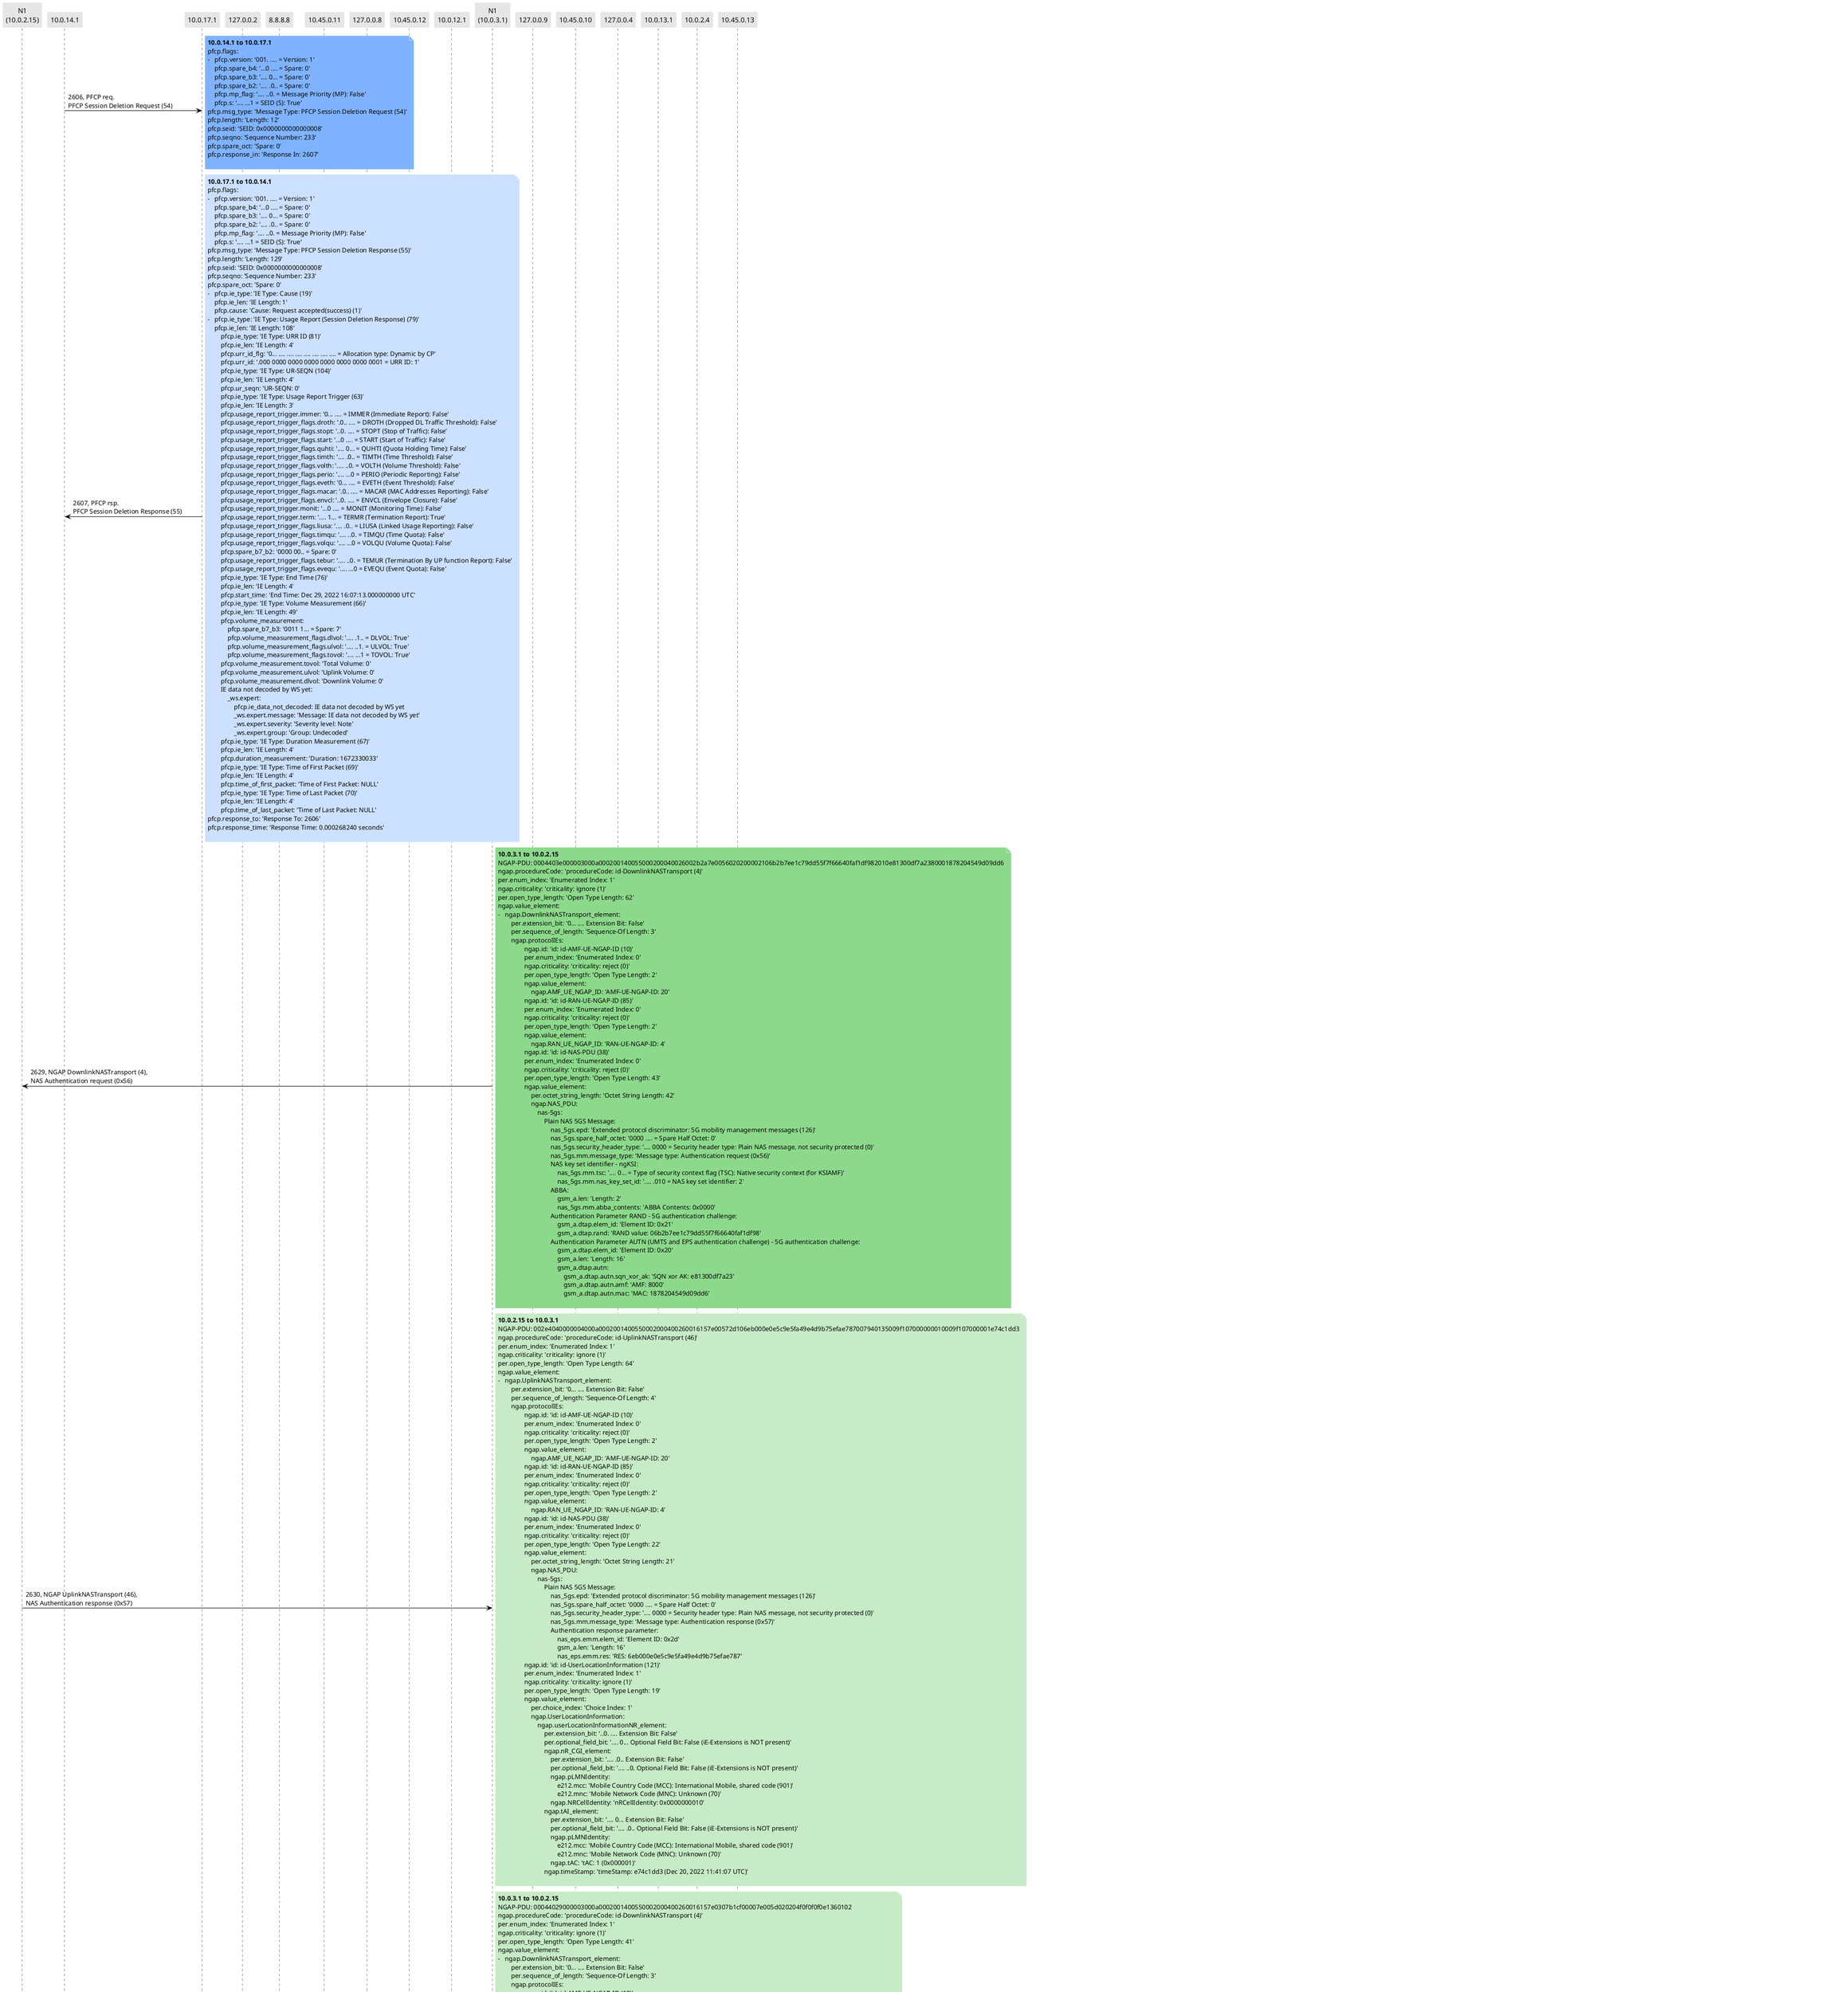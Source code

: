 @startuml
skinparam shadowing false
skinparam NoteBorderColor white
skinparam sequence {
    ArrowColor black
    LifeLineBorderColor black
    LifeLineBackgroundColor black
    ParticipantBorderColor white
    ParticipantBackgroundColor #e6e6e6
}
participant "N1\n(10.0.2.15)" as 10.0.2.15
participant "10.0.14.1"
participant "10.0.17.1"
participant "127.0.0.2"
participant "8.8.8.8"
participant "10.45.0.11"
participant "127.0.0.8"
participant "10.45.0.12"
participant "10.0.12.1"
participant "N1\n(10.0.3.1)" as 10.0.3.1
participant "127.0.0.9"
participant "10.45.0.10"
participant "127.0.0.4"
participant "10.0.13.1"
participant "10.0.2.4"
participant "10.45.0.13"

"10.0.14.1" -> "10.0.17.1": 2606, PFCP req.\nPFCP Session Deletion Request (54)

note right #80b3ff
**10.0.14.1 to 10.0.17.1**
pfcp.flags:
-   pfcp.version: '001. .... = Version: 1'
    pfcp.spare_b4: '...0 .... = Spare: 0'
    pfcp.spare_b3: '.... 0... = Spare: 0'
    pfcp.spare_b2: '.... .0.. = Spare: 0'
    pfcp.mp_flag: '.... ..0. = Message Priority (MP): False'
    pfcp.s: '.... ...1 = SEID (S): True'
pfcp.msg_type: 'Message Type: PFCP Session Deletion Request (54)'
pfcp.length: 'Length: 12'
pfcp.seid: 'SEID: 0x0000000000000008'
pfcp.seqno: 'Sequence Number: 233'
pfcp.spare_oct: 'Spare: 0'
pfcp.response_in: 'Response In: 2607'

end note

"10.0.17.1" -> "10.0.14.1": 2607, PFCP rsp.\nPFCP Session Deletion Response (55)

note right #cce0ff
**10.0.17.1 to 10.0.14.1**
pfcp.flags:
-   pfcp.version: '001. .... = Version: 1'
    pfcp.spare_b4: '...0 .... = Spare: 0'
    pfcp.spare_b3: '.... 0... = Spare: 0'
    pfcp.spare_b2: '.... .0.. = Spare: 0'
    pfcp.mp_flag: '.... ..0. = Message Priority (MP): False'
    pfcp.s: '.... ...1 = SEID (S): True'
pfcp.msg_type: 'Message Type: PFCP Session Deletion Response (55)'
pfcp.length: 'Length: 129'
pfcp.seid: 'SEID: 0x0000000000000008'
pfcp.seqno: 'Sequence Number: 233'
pfcp.spare_oct: 'Spare: 0'
'Cause : Request accepted(success)':
-   pfcp.ie_type: 'IE Type: Cause (19)'
    pfcp.ie_len: 'IE Length: 1'
    pfcp.cause: 'Cause: Request accepted(success) (1)'
'Usage Report (Session Deletion Response) : [Grouped IE]':
-   pfcp.ie_type: 'IE Type: Usage Report (Session Deletion Response) (79)'
    pfcp.ie_len: 'IE Length: 108'
    'URR ID : Dynamic by CP 1':
        pfcp.ie_type: 'IE Type: URR ID (81)'
        pfcp.ie_len: 'IE Length: 4'
        pfcp.urr_id_flg: '0... .... .... .... .... .... .... .... = Allocation type: Dynamic by CP'
        pfcp.urr_id: '.000 0000 0000 0000 0000 0000 0000 0001 = URR ID: 1'
    'UR-SEQN : 0':
        pfcp.ie_type: 'IE Type: UR-SEQN (104)'
        pfcp.ie_len: 'IE Length: 4'
        pfcp.ur_seqn: 'UR-SEQN: 0'
    'Usage Report Trigger : ':
        pfcp.ie_type: 'IE Type: Usage Report Trigger (63)'
        pfcp.ie_len: 'IE Length: 3'
        pfcp.usage_report_trigger.immer: '0... .... = IMMER (Immediate Report): False'
        pfcp.usage_report_trigger_flags.droth: '.0.. .... = DROTH (Dropped DL Traffic Threshold): False'
        pfcp.usage_report_trigger_flags.stopt: '..0. .... = STOPT (Stop of Traffic): False'
        pfcp.usage_report_trigger_flags.start: '...0 .... = START (Start of Traffic): False'
        pfcp.usage_report_trigger_flags.quhti: '.... 0... = QUHTI (Quota Holding Time): False'
        pfcp.usage_report_trigger_flags.timth: '.... .0.. = TIMTH (Time Threshold): False'
        pfcp.usage_report_trigger_flags.volth: '.... ..0. = VOLTH (Volume Threshold): False'
        pfcp.usage_report_trigger_flags.perio: '.... ...0 = PERIO (Periodic Reporting): False'
        pfcp.usage_report_trigger_flags.eveth: '0... .... = EVETH (Event Threshold): False'
        pfcp.usage_report_trigger_flags.macar: '.0.. .... = MACAR (MAC Addresses Reporting): False'
        pfcp.usage_report_trigger_flags.envcl: '..0. .... = ENVCL (Envelope Closure): False'
        pfcp.usage_report_trigger.monit: '...0 .... = MONIT (Monitoring Time): False'
        pfcp.usage_report_trigger.term: '.... 1... = TERMR (Termination Report): True'
        pfcp.usage_report_trigger_flags.liusa: '.... .0.. = LIUSA (Linked Usage Reporting): False'
        pfcp.usage_report_trigger_flags.timqu: '.... ..0. = TIMQU (Time Quota): False'
        pfcp.usage_report_trigger_flags.volqu: '.... ...0 = VOLQU (Volume Quota): False'
        pfcp.spare_b7_b2: '0000 00.. = Spare: 0'
        pfcp.usage_report_trigger_flags.tebur: '.... ..0. = TEMUR (Termination By UP function Report): False'
        pfcp.usage_report_trigger_flags.evequ: '.... ...0 = EVEQU (Event Quota): False'
    'End Time : Dec 29, 2022 16:07:13.000000000 UTC':
        pfcp.ie_type: 'IE Type: End Time (76)'
        pfcp.ie_len: 'IE Length: 4'
        pfcp.start_time: 'End Time: Dec 29, 2022 16:07:13.000000000 UTC'
    'Volume Measurement : ':
        pfcp.ie_type: 'IE Type: Volume Measurement (66)'
        pfcp.ie_len: 'IE Length: 49'
        pfcp.volume_measurement:
            pfcp.spare_b7_b3: '0011 1... = Spare: 7'
            pfcp.volume_measurement_flags.dlvol: '.... .1.. = DLVOL: True'
            pfcp.volume_measurement_flags.ulvol: '.... ..1. = ULVOL: True'
            pfcp.volume_measurement_flags.tovol: '.... ...1 = TOVOL: True'
        pfcp.volume_measurement.tovol: 'Total Volume: 0'
        pfcp.volume_measurement.ulvol: 'Uplink Volume: 0'
        pfcp.volume_measurement.dlvol: 'Downlink Volume: 0'
        IE data not decoded by WS yet:
            _ws.expert:
                pfcp.ie_data_not_decoded: IE data not decoded by WS yet
                _ws.expert.message: 'Message: IE data not decoded by WS yet'
                _ws.expert.severity: 'Severity level: Note'
                _ws.expert.group: 'Group: Undecoded'
    'Duration Measurement : 1672330033 s':
        pfcp.ie_type: 'IE Type: Duration Measurement (67)'
        pfcp.ie_len: 'IE Length: 4'
        pfcp.duration_measurement: 'Duration: 1672330033'
    'Time of First Packet : NULL':
        pfcp.ie_type: 'IE Type: Time of First Packet (69)'
        pfcp.ie_len: 'IE Length: 4'
        pfcp.time_of_first_packet: 'Time of First Packet: NULL'
    'Time of Last Packet : NULL':
        pfcp.ie_type: 'IE Type: Time of Last Packet (70)'
        pfcp.ie_len: 'IE Length: 4'
        pfcp.time_of_last_packet: 'Time of Last Packet: NULL'
pfcp.response_to: 'Response To: 2606'
pfcp.response_time: 'Response Time: 0.000268240 seconds'

end note

"10.0.3.1" -> "10.0.2.15": 2629, NGAP DownlinkNASTransport (4),\nNAS Authentication request (0x56)

note right #8cd98c
**10.0.3.1 to 10.0.2.15**
NGAP-PDU: 0004403e000003000a000200140055000200040026002b2a7e0056020200002106b2b7ee1c79dd55f7f66640faf1df982010e81300df7a2380001878204549d09dd6
ngap.procedureCode: 'procedureCode: id-DownlinkNASTransport (4)'
per.enum_index: 'Enumerated Index: 1'
ngap.criticality: 'criticality: ignore (1)'
per.open_type_length: 'Open Type Length: 62'
ngap.value_element:
-   ngap.DownlinkNASTransport_element:
        per.extension_bit: '0... .... Extension Bit: False'
        per.sequence_of_length: 'Sequence-Of Length: 3'
        ngap.protocolIEs:
            'Item 0: id-AMF-UE-NGAP-ID':
                ngap.id: 'id: id-AMF-UE-NGAP-ID (10)'
                per.enum_index: 'Enumerated Index: 0'
                ngap.criticality: 'criticality: reject (0)'
                per.open_type_length: 'Open Type Length: 2'
                ngap.value_element:
                    ngap.AMF_UE_NGAP_ID: 'AMF-UE-NGAP-ID: 20'
            'Item 1: id-RAN-UE-NGAP-ID':
                ngap.id: 'id: id-RAN-UE-NGAP-ID (85)'
                per.enum_index: 'Enumerated Index: 0'
                ngap.criticality: 'criticality: reject (0)'
                per.open_type_length: 'Open Type Length: 2'
                ngap.value_element:
                    ngap.RAN_UE_NGAP_ID: 'RAN-UE-NGAP-ID: 4'
            'Item 2: id-NAS-PDU':
                ngap.id: 'id: id-NAS-PDU (38)'
                per.enum_index: 'Enumerated Index: 0'
                ngap.criticality: 'criticality: reject (0)'
                per.open_type_length: 'Open Type Length: 43'
                ngap.value_element:
                    per.octet_string_length: 'Octet String Length: 42'
                    ngap.NAS_PDU:
                        nas-5gs:
                            Plain NAS 5GS Message:
                                nas_5gs.epd: 'Extended protocol discriminator: 5G mobility management messages (126)'
                                nas_5gs.spare_half_octet: '0000 .... = Spare Half Octet: 0'
                                nas_5gs.security_header_type: '.... 0000 = Security header type: Plain NAS message, not security protected (0)'
                                nas_5gs.mm.message_type: 'Message type: Authentication request (0x56)'
                                NAS key set identifier - ngKSI:
                                    nas_5gs.mm.tsc: '.... 0... = Type of security context flag (TSC): Native security context (for KSIAMF)'
                                    nas_5gs.mm.nas_key_set_id: '.... .010 = NAS key set identifier: 2'
                                ABBA:
                                    gsm_a.len: 'Length: 2'
                                    nas_5gs.mm.abba_contents: 'ABBA Contents: 0x0000'
                                Authentication Parameter RAND - 5G authentication challenge:
                                    gsm_a.dtap.elem_id: 'Element ID: 0x21'
                                    gsm_a.dtap.rand: 'RAND value: 06b2b7ee1c79dd55f7f66640faf1df98'
                                Authentication Parameter AUTN (UMTS and EPS authentication challenge) - 5G authentication challenge:
                                    gsm_a.dtap.elem_id: 'Element ID: 0x20'
                                    gsm_a.len: 'Length: 16'
                                    gsm_a.dtap.autn:
                                        gsm_a.dtap.autn.sqn_xor_ak: 'SQN xor AK: e81300df7a23'
                                        gsm_a.dtap.autn.amf: 'AMF: 8000'
                                        gsm_a.dtap.autn.mac: 'MAC: 1878204549d09dd6'

end note

"10.0.2.15" -> "10.0.3.1": 2630, NGAP UplinkNASTransport (46),\nNAS Authentication response (0x57)

note right #c6ebc6
**10.0.2.15 to 10.0.3.1**
NGAP-PDU: 002e4040000004000a0002001400550002000400260016157e00572d106eb000e0e5c9e5fa49e4d9b75efae787007940135009f107000000010009f107000001e74c1dd3
ngap.procedureCode: 'procedureCode: id-UplinkNASTransport (46)'
per.enum_index: 'Enumerated Index: 1'
ngap.criticality: 'criticality: ignore (1)'
per.open_type_length: 'Open Type Length: 64'
ngap.value_element:
-   ngap.UplinkNASTransport_element:
        per.extension_bit: '0... .... Extension Bit: False'
        per.sequence_of_length: 'Sequence-Of Length: 4'
        ngap.protocolIEs:
            'Item 0: id-AMF-UE-NGAP-ID':
                ngap.id: 'id: id-AMF-UE-NGAP-ID (10)'
                per.enum_index: 'Enumerated Index: 0'
                ngap.criticality: 'criticality: reject (0)'
                per.open_type_length: 'Open Type Length: 2'
                ngap.value_element:
                    ngap.AMF_UE_NGAP_ID: 'AMF-UE-NGAP-ID: 20'
            'Item 1: id-RAN-UE-NGAP-ID':
                ngap.id: 'id: id-RAN-UE-NGAP-ID (85)'
                per.enum_index: 'Enumerated Index: 0'
                ngap.criticality: 'criticality: reject (0)'
                per.open_type_length: 'Open Type Length: 2'
                ngap.value_element:
                    ngap.RAN_UE_NGAP_ID: 'RAN-UE-NGAP-ID: 4'
            'Item 2: id-NAS-PDU':
                ngap.id: 'id: id-NAS-PDU (38)'
                per.enum_index: 'Enumerated Index: 0'
                ngap.criticality: 'criticality: reject (0)'
                per.open_type_length: 'Open Type Length: 22'
                ngap.value_element:
                    per.octet_string_length: 'Octet String Length: 21'
                    ngap.NAS_PDU:
                        nas-5gs:
                            Plain NAS 5GS Message:
                                nas_5gs.epd: 'Extended protocol discriminator: 5G mobility management messages (126)'
                                nas_5gs.spare_half_octet: '0000 .... = Spare Half Octet: 0'
                                nas_5gs.security_header_type: '.... 0000 = Security header type: Plain NAS message, not security protected (0)'
                                nas_5gs.mm.message_type: 'Message type: Authentication response (0x57)'
                                Authentication response parameter:
                                    nas_eps.emm.elem_id: 'Element ID: 0x2d'
                                    gsm_a.len: 'Length: 16'
                                    nas_eps.emm.res: 'RES: 6eb000e0e5c9e5fa49e4d9b75efae787'
            'Item 3: id-UserLocationInformation':
                ngap.id: 'id: id-UserLocationInformation (121)'
                per.enum_index: 'Enumerated Index: 1'
                ngap.criticality: 'criticality: ignore (1)'
                per.open_type_length: 'Open Type Length: 19'
                ngap.value_element:
                    per.choice_index: 'Choice Index: 1'
                    ngap.UserLocationInformation:
                        ngap.userLocationInformationNR_element:
                            per.extension_bit: '..0. .... Extension Bit: False'
                            per.optional_field_bit: '.... 0... Optional Field Bit: False (iE-Extensions is NOT present)'
                            ngap.nR_CGI_element:
                                per.extension_bit: '.... .0.. Extension Bit: False'
                                per.optional_field_bit: '.... ..0. Optional Field Bit: False (iE-Extensions is NOT present)'
                                ngap.pLMNIdentity:
                                    e212.mcc: 'Mobile Country Code (MCC): International Mobile, shared code (901)'
                                    e212.mnc: 'Mobile Network Code (MNC): Unknown (70)'
                                ngap.NRCellIdentity: 'nRCellIdentity: 0x0000000010'
                            ngap.tAI_element:
                                per.extension_bit: '.... 0... Extension Bit: False'
                                per.optional_field_bit: '.... .0.. Optional Field Bit: False (iE-Extensions is NOT present)'
                                ngap.pLMNIdentity:
                                    e212.mcc: 'Mobile Country Code (MCC): International Mobile, shared code (901)'
                                    e212.mnc: 'Mobile Network Code (MNC): Unknown (70)'
                                ngap.tAC: 'tAC: 1 (0x000001)'
                            ngap.timeStamp: 'timeStamp: e74c1dd3 (Dec 20, 2022 11:41:07 UTC)'

end note

"10.0.3.1" -> "10.0.2.15": 2653, NGAP DownlinkNASTransport (4),\nNAS Security mode command (0x5d)

note right #c6ebc6
**10.0.3.1 to 10.0.2.15**
NGAP-PDU: 00044029000003000a0002001400550002000400260016157e0307b1cf00007e005d020204f0f0f0f0e1360102
ngap.procedureCode: 'procedureCode: id-DownlinkNASTransport (4)'
per.enum_index: 'Enumerated Index: 1'
ngap.criticality: 'criticality: ignore (1)'
per.open_type_length: 'Open Type Length: 41'
ngap.value_element:
-   ngap.DownlinkNASTransport_element:
        per.extension_bit: '0... .... Extension Bit: False'
        per.sequence_of_length: 'Sequence-Of Length: 3'
        ngap.protocolIEs:
            'Item 0: id-AMF-UE-NGAP-ID':
                ngap.id: 'id: id-AMF-UE-NGAP-ID (10)'
                per.enum_index: 'Enumerated Index: 0'
                ngap.criticality: 'criticality: reject (0)'
                per.open_type_length: 'Open Type Length: 2'
                ngap.value_element:
                    ngap.AMF_UE_NGAP_ID: 'AMF-UE-NGAP-ID: 20'
            'Item 1: id-RAN-UE-NGAP-ID':
                ngap.id: 'id: id-RAN-UE-NGAP-ID (85)'
                per.enum_index: 'Enumerated Index: 0'
                ngap.criticality: 'criticality: reject (0)'
                per.open_type_length: 'Open Type Length: 2'
                ngap.value_element:
                    ngap.RAN_UE_NGAP_ID: 'RAN-UE-NGAP-ID: 4'
            'Item 2: id-NAS-PDU':
                ngap.id: 'id: id-NAS-PDU (38)'
                per.enum_index: 'Enumerated Index: 0'
                ngap.criticality: 'criticality: reject (0)'
                per.open_type_length: 'Open Type Length: 22'
                ngap.value_element:
                    per.octet_string_length: 'Octet String Length: 21'
                    ngap.NAS_PDU:
                        nas-5gs:
                            Security protected NAS 5GS message:
                                nas_5gs.epd: 'Extended protocol discriminator: 5G mobility management messages (126)'
                                nas_5gs.spare_half_octet: '0000 .... = Spare Half Octet: 0'
                                nas_5gs.security_header_type: '.... 0011 = Security header type: Integrity protected with new 5GS security context (3)'
                                nas_5gs.msg_auth_code: 'Message authentication code: 0x07b1cf00'
                                nas_5gs.seq_no: 'Sequence number: 0'
                            Plain NAS 5GS Message:
                                nas_5gs.epd: 'Extended protocol discriminator: 5G mobility management messages (126)'
                                nas_5gs.spare_half_octet: '0000 .... = Spare Half Octet: 0'
                                nas_5gs.security_header_type: '.... 0000 = Security header type: Plain NAS message, not security protected (0)'
                                nas_5gs.mm.message_type: 'Message type: Security mode command (0x5d)'
                                NAS security algorithms:
                                    nas_5gs.mm.nas_sec_algo_enc: '0000 .... = Type of ciphering algorithm: 5G-EA0 (null ciphering algorithm) (0)'
                                    nas_5gs.mm.nas_sec_algo_ip: '.... 0010 = Type of integrity protection algorithm: 128-5G-IA2 (2)'
                                NAS key set identifier - ngKSI:
                                    nas_5gs.mm.tsc: '.... 0... = Type of security context flag (TSC): Native security context (for KSIAMF)'
                                    nas_5gs.mm.nas_key_set_id: '.... .010 = NAS key set identifier: 2'
                                UE security capability - Replayed UE security capabilities:
                                    gsm_a.len: 'Length: 4'
                                    nas_5gs.mm.5g_ea0: '1... .... = 5G-EA0: Supported'
                                    nas_5gs.mm.128_5g_ea1: '.1.. .... = 128-5G-EA1: Supported'
                                    nas_5gs.mm.128_5g_ea2: '..1. .... = 128-5G-EA2: Supported'
                                    nas_5gs.mm.128_5g_ea3: '...1 .... = 128-5G-EA3: Supported'
                                    nas_5gs.mm.5g_ea4: '.... 0... = 5G-EA4: Not supported'
                                    nas_5gs.mm.5g_ea5: '.... .0.. = 5G-EA5: Not supported'
                                    nas_5gs.mm.5g_ea6: '.... ..0. = 5G-EA6: Not supported'
                                    nas_5gs.mm.5g_ea7: '.... ...0 = 5G-EA7: Not supported'
                                    nas_5gs.mm.ia0: '1... .... = 5G-IA0: Supported'
                                    nas_5gs.mm.5g_128_ia1: '.1.. .... = 128-5G-IA1: Supported'
                                    nas_5gs.mm.5g_128_ia2: '..1. .... = 128-5G-IA2: Supported'
                                    nas_5gs.mm.5g_128_ia4: '.... 0... = 5G-IA4: Not supported'
                                    nas_5gs.mm.5g_ia5: '.... .0.. = 5G-IA5: Not supported'
                                    nas_5gs.mm.5g_ia6: '.... ..0. = 5G-IA6: Not supported'
                                    nas_5gs.mm.5g_ia7: '.... ...0 = 5G-IA7: Not supported'
                                    nas_5gs.mm.eea0: '1... .... = EEA0: Supported'
                                    nas_5gs.mm.128eea1: '.1.. .... = 128-EEA1: Supported'
                                    nas_5gs.mm.128eea2: '..1. .... = 128-EEA2: Supported'
                                    nas_5gs.mm.eea3: '...1 .... = 128-EEA3: Supported'
                                    nas_5gs.mm.eea4: '.... 0... = EEA4: Not supported'
                                    nas_5gs.mm.eea5: '.... .0.. = EEA5: Not supported'
                                    nas_5gs.mm.eea6: '.... ..0. = EEA6: Not supported'
                                    nas_5gs.mm.eea7: '.... ...0 = EEA7: Not supported'
                                    nas_5gs.mm.eia0: '1... .... = EIA0: Supported'
                                    nas_5gs.mm.128eia1: '.1.. .... = 128-EIA1: Supported'
                                    nas_5gs.mm.128eia2: '..1. .... = 128-EIA2: Supported'
                                    nas_5gs.mm.eia3: '...1 .... = 128-EIA3: Supported'
                                    nas_5gs.mm.eia4: '.... 0... = EIA4: Not supported'
                                    nas_5gs.mm.eia5: '.... .0.. = EIA5: Not supported'
                                    nas_5gs.mm.eia6: '.... ..0. = EIA6: Not supported'
                                    nas_5gs.mm.eia7: '.... ...0 = EIA7: Not supported'
                                IMEISV request:
                                    gsm_a.common.elem_id: '1110 .... = Element ID: 0xe-'
                                    nas_eps.spare_bits: '.... 0... = Spare bit(s): 0x00'
                                    nas_eps.emm.imeisv_req: '.... .001 = IMEISV request: IMEISV requested (1)'
                                Additional 5G security information:
                                    nas_5gs.mm.elem_id: 'Element ID: 0x36'
                                    gsm_a.len: 'Length: 1'
                                    nas_5gs.spare_b3: '.... 0... = Spare: 0'
                                    nas_5gs.spare_b2: '.... .0.. = Spare: 0'
                                    nas_5gs.mm.rinmr: '.... ..1. = Retransmission of initial NAS message request(RINMR): Requested'
                                    nas_5gs.mm.hdp: '.... ...0 = Horizontal derivation parameter (HDP): Not required'

end note

"10.0.2.15" -> "10.0.3.1": 2654, NGAP UplinkNASTransport (46),\nNAS Security mode complete (0x5e),\nNAS Registration request (0x41)

note right #8cd98c
**10.0.2.15 to 10.0.3.1**
NGAP-PDU: 002e4067000004000a000200140055000200040026003d3c7e04e660e19f007e005e7700094573806121856151f17100237e004179000d0109f1070000000000000000401001002e04f0f0f0f02f020101530100007940135009f107000000010009f107000001e74c1dd3
ngap.procedureCode: 'procedureCode: id-UplinkNASTransport (46)'
per.enum_index: 'Enumerated Index: 1'
ngap.criticality: 'criticality: ignore (1)'
per.open_type_length: 'Open Type Length: 103'
ngap.value_element:
-   ngap.UplinkNASTransport_element:
        per.extension_bit: '0... .... Extension Bit: False'
        per.sequence_of_length: 'Sequence-Of Length: 4'
        ngap.protocolIEs:
            'Item 0: id-AMF-UE-NGAP-ID':
                ngap.id: 'id: id-AMF-UE-NGAP-ID (10)'
                per.enum_index: 'Enumerated Index: 0'
                ngap.criticality: 'criticality: reject (0)'
                per.open_type_length: 'Open Type Length: 2'
                ngap.value_element:
                    ngap.AMF_UE_NGAP_ID: 'AMF-UE-NGAP-ID: 20'
            'Item 1: id-RAN-UE-NGAP-ID':
                ngap.id: 'id: id-RAN-UE-NGAP-ID (85)'
                per.enum_index: 'Enumerated Index: 0'
                ngap.criticality: 'criticality: reject (0)'
                per.open_type_length: 'Open Type Length: 2'
                ngap.value_element:
                    ngap.RAN_UE_NGAP_ID: 'RAN-UE-NGAP-ID: 4'
            'Item 2: id-NAS-PDU':
                ngap.id: 'id: id-NAS-PDU (38)'
                per.enum_index: 'Enumerated Index: 0'
                ngap.criticality: 'criticality: reject (0)'
                per.open_type_length: 'Open Type Length: 61'
                ngap.value_element:
                    per.octet_string_length: 'Octet String Length: 60'
                    ngap.NAS_PDU:
                        nas-5gs:
                            Security protected NAS 5GS message:
                                nas_5gs.epd: 'Extended protocol discriminator: 5G mobility management messages (126)'
                                nas_5gs.spare_half_octet: '0000 .... = Spare Half Octet: 0'
                                nas_5gs.security_header_type: '.... 0100 = Security header type: Integrity protected and ciphered with new 5GS security context (4)'
                                nas_5gs.msg_auth_code: 'Message authentication code: 0xe660e19f'
                                nas_5gs.seq_no: 'Sequence number: 0'
                            Plain NAS 5GS Message:
                                nas_5gs.epd: 'Extended protocol discriminator: 5G mobility management messages (126)'
                                nas_5gs.spare_half_octet: '0000 .... = Spare Half Octet: 0'
                                nas_5gs.security_header_type: '.... 0000 = Security header type: Plain NAS message, not security protected (0)'
                                nas_5gs.mm.message_type: 'Message type: Security mode complete (0x5e)'
                                5GS mobile identity:
                                    nas_5gs.mm.elem_id: 'Element ID: 0x77'
                                    gsm_a.len: 'Length: 9'
                                    nas_5gs.mm.odd_even: '.... 0... = Odd/even indication: Even number of identity digits'
                                    nas_5gs.mm.type_id: '.... .101 = Type of identity: IMEISV (5)'
                                    nas_5gs.mm.imeisv: 'IMEISV: 4370816125816151'
                                NAS message container:
                                    nas_5gs.mm.elem_id: 'Element ID: 0x71'
                                    gsm_a.len: 'Length: 35'
                                    nas-5gs:
                                        Plain NAS 5GS Message:
                                            nas_5gs.epd: 'Extended protocol discriminator: 5G mobility management messages (126)'
                                            nas_5gs.spare_half_octet: '0000 .... = Spare Half Octet: 0'
                                            nas_5gs.security_header_type: '.... 0000 = Security header type: Plain NAS message, not security protected (0)'
                                            nas_5gs.mm.message_type: 'Message type: Registration request (0x41)'
                                            5GS registration type:
                                                nas_5gs.mm.for: '.... 1... = Follow-On Request bit (FOR): Follow-on request pending'
                                                nas_5gs.mm.5gs_reg_type: '.... .001 = 5GS registration type: initial registration (1)'
                                            NAS key set identifier:
                                                nas_5gs.mm.tsc.h1: '0... .... = Type of security context flag (TSC): Native security context (for KSIAMF)'
                                                nas_5gs.mm.nas_key_set_id.h1: '.111 .... = NAS key set identifier: 7'
                                            5GS mobile identity:
                                                gsm_a.len: 'Length: 13'
                                                nas_5gs.spare_b7: '0... .... = Spare: 0'
                                                nas_5gs.mm.suci.supi_fmt: '.000 .... = SUPI format: IMSI (0)'
                                                nas_5gs.spare_b3: '.... 0... = Spare: 0'
                                                nas_5gs.mm.type_id: '.... .001 = Type of identity: SUCI (1)'
                                                e212.mcc: 'Mobile Country Code (MCC): International Mobile, shared code (901)'
                                                e212.mnc: 'Mobile Network Code (MNC): Unknown (70)'
                                                nas_5gs.mm.suci.routing_indicator: 'Routing indicator: 0000'
                                                nas_5gs.mm.suci.scheme_id: '.... 0000 = Protection scheme Id: NULL scheme (0)'
                                                nas_5gs.mm.suci.pki: 'Home network public key identifier: 0'
                                                nas_5gs.mm.suci.supi_null_scheme: 'Scheme output: 0000000004'
                                            5GMM capability:
                                                nas_5gs.mm.elem_id: 'Element ID: 0x10'
                                                gsm_a.len: 'Length: 1'
                                                nas_5gs.spare_b7: '0... .... = Spare: 0'
                                                nas_5gs.spare_b6: '.0.. .... = Spare: 0'
                                                nas_5gs.spare_b5: '..0. .... = Spare: 0'
                                                nas_5gs.spare_b4: '...0 .... = Spare: 0'
                                                nas_5gs.spare_b3: '.... 0... = Spare: 0'
                                                nas_5gs.mm.lpp_cap_b2: '.... .0.. = LTE Positioning Protocol (LPP) capability: Not Requested'
                                                nas_5gs.mm.ho_attach_b1: '.... ..0. = HO attach: Not supported'
                                                nas_5gs.mm.s1_mode_b0: '.... ...0 = S1 mode: Not Requested'
                                            UE security capability:
                                                nas_5gs.mm.elem_id: 'Element ID: 0x2e'
                                                gsm_a.len: 'Length: 4'
                                                nas_5gs.mm.5g_ea0: '1... .... = 5G-EA0: Supported'
                                                nas_5gs.mm.128_5g_ea1: '.1.. .... = 128-5G-EA1: Supported'
                                                nas_5gs.mm.128_5g_ea2: '..1. .... = 128-5G-EA2: Supported'
                                                nas_5gs.mm.128_5g_ea3: '...1 .... = 128-5G-EA3: Supported'
                                                nas_5gs.mm.5g_ea4: '.... 0... = 5G-EA4: Not supported'
                                                nas_5gs.mm.5g_ea5: '.... .0.. = 5G-EA5: Not supported'
                                                nas_5gs.mm.5g_ea6: '.... ..0. = 5G-EA6: Not supported'
                                                nas_5gs.mm.5g_ea7: '.... ...0 = 5G-EA7: Not supported'
                                                nas_5gs.mm.ia0: '1... .... = 5G-IA0: Supported'
                                                nas_5gs.mm.5g_128_ia1: '.1.. .... = 128-5G-IA1: Supported'
                                                nas_5gs.mm.5g_128_ia2: '..1. .... = 128-5G-IA2: Supported'
                                                nas_5gs.mm.5g_128_ia4: '.... 0... = 5G-IA4: Not supported'
                                                nas_5gs.mm.5g_ia5: '.... .0.. = 5G-IA5: Not supported'
                                                nas_5gs.mm.5g_ia6: '.... ..0. = 5G-IA6: Not supported'
                                                nas_5gs.mm.5g_ia7: '.... ...0 = 5G-IA7: Not supported'
                                                nas_5gs.mm.eea0: '1... .... = EEA0: Supported'
                                                nas_5gs.mm.128eea1: '.1.. .... = 128-EEA1: Supported'
                                                nas_5gs.mm.128eea2: '..1. .... = 128-EEA2: Supported'
                                                nas_5gs.mm.eea3: '...1 .... = 128-EEA3: Supported'
                                                nas_5gs.mm.eea4: '.... 0... = EEA4: Not supported'
                                                nas_5gs.mm.eea5: '.... .0.. = EEA5: Not supported'
                                                nas_5gs.mm.eea6: '.... ..0. = EEA6: Not supported'
                                                nas_5gs.mm.eea7: '.... ...0 = EEA7: Not supported'
                                                nas_5gs.mm.eia0: '1... .... = EIA0: Supported'
                                                nas_5gs.mm.128eia1: '.1.. .... = 128-EIA1: Supported'
                                                nas_5gs.mm.128eia2: '..1. .... = 128-EIA2: Supported'
                                                nas_5gs.mm.eia3: '...1 .... = 128-EIA3: Supported'
                                                nas_5gs.mm.eia4: '.... 0... = EIA4: Not supported'
                                                nas_5gs.mm.eia5: '.... .0.. = EIA5: Not supported'
                                                nas_5gs.mm.eia6: '.... ..0. = EIA6: Not supported'
                                                nas_5gs.mm.eia7: '.... ...0 = EIA7: Not supported'
                                            NSSAI - Requested NSSAI:
                                                nas_5gs.mm.elem_id: 'Element ID: 0x2f'
                                                gsm_a.len: 'Length: 2'
                                                S-NSSAI 1:
                                                    nas_5gs.mm.length: 'Length: 1'
                                                    nas_5gs.mm.sst: 'Slice/service type (SST): 1'
                                            5GS update type:
                                                nas_5gs.mm.elem_id: 'Element ID: 0x53'
                                                gsm_a.len: 'Length: 1'
                                                nas_5gs.spare_b3: '.... 0... = Spare: 0'
                                                nas_5gs.spare_b2: '.... .0.. = Spare: 0'
                                                nas_5gs.mm.ng_ran_rcu: '.... ..0. = NG-RAN Radio Capability Update (NG-RAN-RCU): Not Needed'
                                                nas_5gs.mm.sms_requested: '.... ...0 = SMS requested: SMS over NAS not supported'
            'Item 3: id-UserLocationInformation':
                ngap.id: 'id: id-UserLocationInformation (121)'
                per.enum_index: 'Enumerated Index: 1'
                ngap.criticality: 'criticality: ignore (1)'
                per.open_type_length: 'Open Type Length: 19'
                ngap.value_element:
                    per.choice_index: 'Choice Index: 1'
                    ngap.UserLocationInformation:
                        ngap.userLocationInformationNR_element:
                            per.extension_bit: '..0. .... Extension Bit: False'
                            per.optional_field_bit: '.... 0... Optional Field Bit: False (iE-Extensions is NOT present)'
                            ngap.nR_CGI_element:
                                per.extension_bit: '.... .0.. Extension Bit: False'
                                per.optional_field_bit: '.... ..0. Optional Field Bit: False (iE-Extensions is NOT present)'
                                ngap.pLMNIdentity:
                                    e212.mcc: 'Mobile Country Code (MCC): International Mobile, shared code (901)'
                                    e212.mnc: 'Mobile Network Code (MNC): Unknown (70)'
                                ngap.NRCellIdentity: 'nRCellIdentity: 0x0000000010'
                            ngap.tAI_element:
                                per.extension_bit: '.... 0... Extension Bit: False'
                                per.optional_field_bit: '.... .0.. Optional Field Bit: False (iE-Extensions is NOT present)'
                                ngap.pLMNIdentity:
                                    e212.mcc: 'Mobile Country Code (MCC): International Mobile, shared code (901)'
                                    e212.mnc: 'Mobile Network Code (MNC): Unknown (70)'
                                ngap.tAC: 'tAC: 1 (0x000001)'
                            ngap.timeStamp: 'timeStamp: e74c1dd3 (Dec 20, 2022 11:41:07 UTC)'

end note

"10.0.3.1" -> "10.0.2.15": 2707, NGAP InitialContextSetup (14),\nNAS Registration accept (0x42)

note right #c6ebc6
**10.0.3.1 to 10.0.2.15**
NGAP-PDU: 000e008090000008000a00020014005500020004001c00070009f107020040000000020001007700091c000e000700038000005e0020085fc9f358e57368c6195f66af600710551237545242b41739894c5e47c55621002240084370816125ffff510026402f2e7e026a842b4a017e0042010177000bf209f107020040f900e74954072009f10700000115020101210201005e0129
ngap.procedureCode: 'procedureCode: id-InitialContextSetup (14)'
per.enum_index: 'Enumerated Index: 0'
ngap.criticality: 'criticality: reject (0)'
per.open_type_length: 'Open Type Length: 144'
ngap.value_element:
-   ngap.InitialContextSetupRequest_element:
        per.extension_bit: '0... .... Extension Bit: False'
        per.sequence_of_length: 'Sequence-Of Length: 8'
        ngap.protocolIEs:
            'Item 0: id-AMF-UE-NGAP-ID':
                ngap.id: 'id: id-AMF-UE-NGAP-ID (10)'
                per.enum_index: 'Enumerated Index: 0'
                ngap.criticality: 'criticality: reject (0)'
                per.open_type_length: 'Open Type Length: 2'
                ngap.value_element:
                    ngap.AMF_UE_NGAP_ID: 'AMF-UE-NGAP-ID: 20'
            'Item 1: id-RAN-UE-NGAP-ID':
                ngap.id: 'id: id-RAN-UE-NGAP-ID (85)'
                per.enum_index: 'Enumerated Index: 0'
                ngap.criticality: 'criticality: reject (0)'
                per.open_type_length: 'Open Type Length: 2'
                ngap.value_element:
                    ngap.RAN_UE_NGAP_ID: 'RAN-UE-NGAP-ID: 4'
            'Item 2: id-GUAMI':
                ngap.id: 'id: id-GUAMI (28)'
                per.enum_index: 'Enumerated Index: 0'
                ngap.criticality: 'criticality: reject (0)'
                per.open_type_length: 'Open Type Length: 7'
                ngap.value_element:
                    ngap.GUAMI_element:
                        per.extension_bit: '0... .... Extension Bit: False'
                        per.optional_field_bit: '.0.. .... Optional Field Bit: False (iE-Extensions is NOT present)'
                        ngap.pLMNIdentity:
                            e212.mcc: 'Mobile Country Code (MCC): International Mobile, shared code (901)'
                            e212.mnc: 'Mobile Network Code (MNC): Unknown (70)'
                        ngap.aMFRegionID: 'aMFRegionID: 02 [bit length 8, 0000 0010 decimal value 2]'
                        ngap.aMFSetID: 'aMFSetID: 0040 [bit length 10, 6 LSB pad bits, 0000 0000  01.. .... decimal value 1]'
                        ngap.aMFPointer: 'aMFPointer: 00 [bit length 6, 2 LSB pad bits, 0000 00.. decimal value 0]'
            'Item 3: id-AllowedNSSAI':
                ngap.id: 'id: id-AllowedNSSAI (0)'
                per.enum_index: 'Enumerated Index: 0'
                ngap.criticality: 'criticality: reject (0)'
                per.open_type_length: 'Open Type Length: 2'
                ngap.value_element:
                    per.sequence_of_length: 'Sequence-Of Length: 1'
                    ngap.AllowedNSSAI:
                        Item 0:
                            ngap.AllowedNSSAI_Item_element:
                                per.extension_bit: '...0 .... Extension Bit: False'
                                per.optional_field_bit: '.... 0... Optional Field Bit: False (iE-Extensions is NOT present)'
                                ngap.s_NSSAI_element:
                                    per.extension_bit: '.... .0.. Extension Bit: False'
                                    per.optional_field_bit: '.... ...0 Optional Field Bit: False (iE-Extensions is NOT present)'
                                    ngap.sST: 'sST: 01'
            'Item 4: id-UESecurityCapabilities':
                ngap.id: 'id: id-UESecurityCapabilities (119)'
                per.enum_index: 'Enumerated Index: 0'
                ngap.criticality: 'criticality: reject (0)'
                per.open_type_length: 'Open Type Length: 9'
                ngap.value_element:
                    ngap.UESecurityCapabilities_element:
                        per.extension_bit: '0... .... Extension Bit: False'
                        per.optional_field_bit: '.0.. .... Optional Field Bit: False (iE-Extensions is NOT present)'
                        per.extension_present_bit: '.... .0.. Extension Present Bit: False'
                        ngap.nRencryptionAlgorithms:
                            ngap.NrencyptionAlgorithms.nea1: '1... .... .... .... = 128-NEA1: Supported'
                            ngap.NrencyptionAlgorithms.nea2: '.1.. .... .... .... = 128-NEA2: Supported'
                            ngap.NrencyptionAlgorithms.nea3: '..1. .... .... .... = 128-NEA3: Supported'
                            ngap.NrencyptionAlgorithms.reserved: '...0 0000 0000 0000 = Reserved: 0x0000'
                        ngap.nRintegrityProtectionAlgorithms:
                            ngap.NrintegrityProtectionAlgorithms.nia1: '1... .... .... .... = 128-NIA1: Supported'
                            ngap.NrintegrityProtectionAlgorithms.nia2: '.1.. .... .... .... = 128-NIA2: Supported'
                            ngap.NrintegrityProtectionAlgorithms.nia3: '..1. .... .... .... = 128-NIA3: Supported'
                            ngap.NrintegrityProtectionAlgorithms.reserved: '...0 0000 0000 0000 = Reserved: 0x0000'
                        ngap.eUTRAencryptionAlgorithms:
                            ngap.EUTRAencryptionAlgorithms.eea1: '1... .... .... .... = 128-EEA1: Supported'
                            ngap.EUTRAencryptionAlgorithms.eea2: '.1.. .... .... .... = 128-EEA2: Supported'
                            ngap.EUTRAencryptionAlgorithms.eea3: '..1. .... .... .... = 128-EEA3: Supported'
                            ngap.EUTRAencryptionAlgorithms.reserved: '...0 0000 0000 0000 = Reserved: 0x0000'
                        ngap.eUTRAintegrityProtectionAlgorithms:
                            ngap.EUTRAintegrityProtectionAlgorithms.eia1: '1... .... .... .... = 128-EIA1: Supported'
                            ngap.EUTRAintegrityProtectionAlgorithms.eia2: '.1.. .... .... .... = 128-EIA2: Supported'
                            ngap.EUTRAintegrityProtectionAlgorithms.eia3: '..1. .... .... .... = 128-EIA3: Supported'
                            ngap.EUTRAintegrityProtectionAlgorithms.reserved: '...0 0000 0000 0000 = Reserved: 0x0000'
            'Item 5: id-SecurityKey':
                ngap.id: 'id: id-SecurityKey (94)'
                per.enum_index: 'Enumerated Index: 0'
                ngap.criticality: 'criticality: reject (0)'
                per.open_type_length: 'Open Type Length: 32'
                ngap.value_element:
                    ngap.SecurityKey: 'SecurityKey: 085fc9f358e57368c6195f66af600710551237545242b417\xe2\x80\xa6 [bit length 256]'
            'Item 6: id-MaskedIMEISV':
                ngap.id: 'id: id-MaskedIMEISV (34)'
                per.enum_index: 'Enumerated Index: 1'
                ngap.criticality: 'criticality: ignore (1)'
                per.open_type_length: 'Open Type Length: 8'
                ngap.value_element:
                    ngap.MaskedIMEISV: 'MaskedIMEISV: 4370816125ffff51 [bit length 64, 0100 0011  0111 0000  1000 0001  0110 0001  0010 0101  1111 1111  1111 1111  0101 0001 decimal value 4859526252182110033]'
            'Item 7: id-NAS-PDU':
                ngap.id: 'id: id-NAS-PDU (38)'
                per.enum_index: 'Enumerated Index: 1'
                ngap.criticality: 'criticality: ignore (1)'
                per.open_type_length: 'Open Type Length: 47'
                ngap.value_element:
                    per.octet_string_length: 'Octet String Length: 46'
                    ngap.NAS_PDU:
                        nas-5gs:
                            Security protected NAS 5GS message:
                                nas_5gs.epd: 'Extended protocol discriminator: 5G mobility management messages (126)'
                                nas_5gs.spare_half_octet: '0000 .... = Spare Half Octet: 0'
                                nas_5gs.security_header_type: '.... 0010 = Security header type: Integrity protected and ciphered (2)'
                                nas_5gs.msg_auth_code: 'Message authentication code: 0x6a842b4a'
                                nas_5gs.seq_no: 'Sequence number: 1'
                            Plain NAS 5GS Message:
                                nas_5gs.epd: 'Extended protocol discriminator: 5G mobility management messages (126)'
                                nas_5gs.spare_half_octet: '0000 .... = Spare Half Octet: 0'
                                nas_5gs.security_header_type: '.... 0000 = Security header type: Plain NAS message, not security protected (0)'
                                nas_5gs.mm.message_type: 'Message type: Registration accept (0x42)'
                                5GS registration result:
                                    gsm_a.len: 'Length: 1'
                                    nas_5gs.mm.reg_res.nssaa_perf: '...0 .... = NSSAA Performed: False'
                                    nas_5gs.mm.reg_res.sms_all: '.... 0... = SMS over NAS: Not Allowed'
                                    nas_5gs.mm.reg_res.res: '.... .001 = 5GS registration result: 3GPP access (1)'
                                5GS mobile identity - 5G-GUTI:
                                    nas_5gs.mm.elem_id: 'Element ID: 0x77'
                                    gsm_a.len: 'Length: 11'
                                    nas_5gs.mm.odd_even: '.... 0... = Odd/even indication: Even number of identity digits'
                                    nas_5gs.mm.type_id: '.... .010 = Type of identity: 5G-GUTI (2)'
                                    e212.mcc: 'Mobile Country Code (MCC): International Mobile, shared code (901)'
                                    e212.mnc: 'Mobile Network Code (MNC): Unknown (70)'
                                    nas_5gs.amf_region_id: 'AMF Region ID: 2'
                                    nas_5gs.amf_set_id: '0000 0000 01.. .... = AMF Set ID: 1'
                                    nas_5gs.amf_pointer: '..00 0000 = AMF Pointer: 0'
                                    nas_5gs.5g_tmsi: '5G-TMSI: 0xf900e749'
                                5GS tracking area identity list:
                                    nas_5gs.mm.elem_id: 'Element ID: 0x54'
                                    gsm_a.len: 'Length: 7'
                                    Partial tracking area list  1:
                                        nas_5gs.mm.tal_t_li: '.01. .... = Type of list: list of TACs belonging to one PLMN, with consecutive TAC values (1)'
                                        nas_5gs.mm.tal_num_e: '...0 0000 = Number of elements: 1 element (0)'
                                        e212.mcc: 'Mobile Country Code (MCC): International Mobile, shared code (901)'
                                        e212.mnc: 'Mobile Network Code (MNC): Unknown (70)'
                                        nas_5gs.tac: 'TAC: 1'
                                NSSAI - Allowed NSSAI:
                                    nas_5gs.mm.elem_id: 'Element ID: 0x15'
                                    gsm_a.len: 'Length: 2'
                                    S-NSSAI 1:
                                        nas_5gs.mm.length: 'Length: 1'
                                        nas_5gs.mm.sst: 'Slice/service type (SST): 1'
                                5GS network feature support:
                                    nas_5gs.mm.elem_id: 'Element ID: 0x21'
                                    gsm_a.len: 'Length: 2'
                                    nas_5gs.nw_feat_sup.mpsi: '0... .... = MPS indicator (MPSI): Access identity 1 not valid in RPLMN or equivalent PLMN'
                                    nas_5gs.nw_feat_sup.iwk_n26: '.0.. .... = Interworking without N26: Not supported'
                                    nas_5gs.nw_feat_sup.emf: '..00 .... = Emergency service fallback indicator (EMF): Emergency services fallback not supported (0)'
                                    nas_5gs.nw_feat_sup.emc: '.... 00.. = Emergency service support indicator (EMC): Emergency services not supported (0)'
                                    nas_5gs.nw_feat_sup.vops_n3gpp: '.... ..0. = IMS voice over PS session over non-3GPP access indicator (IMS-VoPS-N3GPP): Not supported'
                                    nas_5gs.nw_feat_sup.vops_3gpp: '.... ...1 = IMS voice over PS session indicator (IMS VoPS): Supported'
                                    nas_5gs.spare_b7: '0... .... = Spare: 0'
                                    nas_5gs.spare_b6: '.0.. .... = Spare: 0'
                                    nas_5gs.spare_b5: '..0. .... = Spare: 0'
                                    nas_5gs.spare_b4: '...0 .... = Spare: 0'
                                    nas_5gs.spare_b3: '.... 0... = Spare: 0'
                                    nas_5gs.spare_b2: '.... .0.. = Spare: 0'
                                    nas_5gs.nw_feat_sup.mcsi: '.... ..0. = MCS indicator (MCSI): Not supported'
                                    nas_5gs.nw_feat_sup.emcn3: '.... ...0 = Emergency services over non-3GPP access (EMCN3): Not supported'
                                GPRS Timer 3 - T3512 value:
                                    gsm_a.gm.elem_id: 'Element ID: 0x5e'
                                    gsm_a.len: 'Length: 1'
                                    gsm_a.gm.gmm.gprs_timer3:
                                        gsm_a.gm.gmm.gprs_timer3_unit: '001. .... = Unit: value is incremented in multiples of 1 hour (1)'
                                        gsm_a.gm.gmm.gprs_timer3_value: '...0 1001 = Timer value: 9'

end note

"10.0.2.15" -> "10.0.3.1": 2708, NGAP InitialContextSetup (14)

note right #c6ebc6
**10.0.2.15 to 10.0.3.1**
NGAP-PDU: 200e000f000002000a40020014005540020004
ngap.procedureCode: 'procedureCode: id-InitialContextSetup (14)'
per.enum_index: 'Enumerated Index: 0'
ngap.criticality: 'criticality: reject (0)'
per.open_type_length: 'Open Type Length: 15'
ngap.value_element:
-   ngap.InitialContextSetupResponse_element:
        per.extension_bit: '0... .... Extension Bit: False'
        per.sequence_of_length: 'Sequence-Of Length: 2'
        ngap.protocolIEs:
            'Item 0: id-AMF-UE-NGAP-ID':
                ngap.id: 'id: id-AMF-UE-NGAP-ID (10)'
                per.enum_index: 'Enumerated Index: 1'
                ngap.criticality: 'criticality: ignore (1)'
                per.open_type_length: 'Open Type Length: 2'
                ngap.value_element:
                    ngap.AMF_UE_NGAP_ID: 'AMF-UE-NGAP-ID: 20'
            'Item 1: id-RAN-UE-NGAP-ID':
                ngap.id: 'id: id-RAN-UE-NGAP-ID (85)'
                per.enum_index: 'Enumerated Index: 1'
                ngap.criticality: 'criticality: ignore (1)'
                per.open_type_length: 'Open Type Length: 2'
                ngap.value_element:
                    ngap.RAN_UE_NGAP_ID: 'RAN-UE-NGAP-ID: 4'

end note

"10.0.2.15" -> "10.0.3.1": 2712, NGAP UplinkNASTransport (46),\nNAS Registration complete (0x43),\nNAS UL NAS transport (0x67),\nNAS PDU session establishment request (0xc1)

note right #8cd98c
**10.0.2.15 to 10.0.3.1**
NGAP-PDU: 002e4035000004000a000200140055000200040026000b0a7e02aab30c20017e0043007940135009f107000000010009f107000001e74c1dd3
ngap.procedureCode: 'procedureCode: id-UplinkNASTransport (46)'
per.enum_index: 'Enumerated Index: 1'
ngap.criticality: 'criticality: ignore (1)'
per.open_type_length: 'Open Type Length: 53'
ngap.value_element:
-   ngap.UplinkNASTransport_element:
        per.extension_bit: '0... .... Extension Bit: False'
        per.sequence_of_length: 'Sequence-Of Length: 4'
        ngap.protocolIEs:
            'Item 0: id-AMF-UE-NGAP-ID':
                ngap.id: 'id: id-AMF-UE-NGAP-ID (10)'
                per.enum_index: 'Enumerated Index: 0'
                ngap.criticality: 'criticality: reject (0)'
                per.open_type_length: 'Open Type Length: 2'
                ngap.value_element:
                    ngap.AMF_UE_NGAP_ID: 'AMF-UE-NGAP-ID: 20'
            'Item 1: id-RAN-UE-NGAP-ID':
                ngap.id: 'id: id-RAN-UE-NGAP-ID (85)'
                per.enum_index: 'Enumerated Index: 0'
                ngap.criticality: 'criticality: reject (0)'
                per.open_type_length: 'Open Type Length: 2'
                ngap.value_element:
                    ngap.RAN_UE_NGAP_ID: 'RAN-UE-NGAP-ID: 4'
            'Item 2: id-NAS-PDU':
                ngap.id: 'id: id-NAS-PDU (38)'
                per.enum_index: 'Enumerated Index: 0'
                ngap.criticality: 'criticality: reject (0)'
                per.open_type_length: 'Open Type Length: 11'
                ngap.value_element:
                    per.octet_string_length: 'Octet String Length: 10'
                    ngap.NAS_PDU:
                        nas-5gs:
                            Security protected NAS 5GS message:
                                nas_5gs.epd: 'Extended protocol discriminator: 5G mobility management messages (126)'
                                nas_5gs.spare_half_octet: '0000 .... = Spare Half Octet: 0'
                                nas_5gs.security_header_type: '.... 0010 = Security header type: Integrity protected and ciphered (2)'
                                nas_5gs.msg_auth_code: 'Message authentication code: 0xaab30c20'
                                nas_5gs.seq_no: 'Sequence number: 1'
                            Plain NAS 5GS Message:
                                nas_5gs.epd: 'Extended protocol discriminator: 5G mobility management messages (126)'
                                nas_5gs.spare_half_octet: '0000 .... = Spare Half Octet: 0'
                                nas_5gs.security_header_type: '.... 0000 = Security header type: Plain NAS message, not security protected (0)'
                                nas_5gs.mm.message_type: 'Message type: Registration complete (0x43)'
            'Item 3: id-UserLocationInformation':
                ngap.id: 'id: id-UserLocationInformation (121)'
                per.enum_index: 'Enumerated Index: 1'
                ngap.criticality: 'criticality: ignore (1)'
                per.open_type_length: 'Open Type Length: 19'
                ngap.value_element:
                    per.choice_index: 'Choice Index: 1'
                    ngap.UserLocationInformation:
                        ngap.userLocationInformationNR_element:
                            per.extension_bit: '..0. .... Extension Bit: False'
                            per.optional_field_bit: '.... 0... Optional Field Bit: False (iE-Extensions is NOT present)'
                            ngap.nR_CGI_element:
                                per.extension_bit: '.... .0.. Extension Bit: False'
                                per.optional_field_bit: '.... ..0. Optional Field Bit: False (iE-Extensions is NOT present)'
                                ngap.pLMNIdentity:
                                    e212.mcc: 'Mobile Country Code (MCC): International Mobile, shared code (901)'
                                    e212.mnc: 'Mobile Network Code (MNC): Unknown (70)'
                                ngap.NRCellIdentity: 'nRCellIdentity: 0x0000000010'
                            ngap.tAI_element:
                                per.extension_bit: '.... 0... Extension Bit: False'
                                per.optional_field_bit: '.... .0.. Optional Field Bit: False (iE-Extensions is NOT present)'
                                ngap.pLMNIdentity:
                                    e212.mcc: 'Mobile Country Code (MCC): International Mobile, shared code (901)'
                                    e212.mnc: 'Mobile Network Code (MNC): Unknown (70)'
                                ngap.tAC: 'tAC: 1 (0x000001)'
                            ngap.timeStamp: 'timeStamp: e74c1dd3 (Dec 20, 2022 11:41:07 UTC)'

NGAP-PDU: 002e4061000004000a0002001400550002000400260037367e02c01f669b027e00670100152e0101c1ffff91a12801007b000780000a00000d00120181220101250c0b437573746f6d536c696365007940135009f107000000010009f107000001e74c1dd3
ngap.procedureCode: 'procedureCode: id-UplinkNASTransport (46)'
per.enum_index: 'Enumerated Index: 1'
ngap.criticality: 'criticality: ignore (1)'
per.open_type_length: 'Open Type Length: 97'
ngap.value_element:
-   ngap.UplinkNASTransport_element:
        per.extension_bit: '0... .... Extension Bit: False'
        per.sequence_of_length: 'Sequence-Of Length: 4'
        ngap.protocolIEs:
            'Item 0: id-AMF-UE-NGAP-ID':
                ngap.id: 'id: id-AMF-UE-NGAP-ID (10)'
                per.enum_index: 'Enumerated Index: 0'
                ngap.criticality: 'criticality: reject (0)'
                per.open_type_length: 'Open Type Length: 2'
                ngap.value_element:
                    ngap.AMF_UE_NGAP_ID: 'AMF-UE-NGAP-ID: 20'
            'Item 1: id-RAN-UE-NGAP-ID':
                ngap.id: 'id: id-RAN-UE-NGAP-ID (85)'
                per.enum_index: 'Enumerated Index: 0'
                ngap.criticality: 'criticality: reject (0)'
                per.open_type_length: 'Open Type Length: 2'
                ngap.value_element:
                    ngap.RAN_UE_NGAP_ID: 'RAN-UE-NGAP-ID: 4'
            'Item 2: id-NAS-PDU':
                ngap.id: 'id: id-NAS-PDU (38)'
                per.enum_index: 'Enumerated Index: 0'
                ngap.criticality: 'criticality: reject (0)'
                per.open_type_length: 'Open Type Length: 55'
                ngap.value_element:
                    per.octet_string_length: 'Octet String Length: 54'
                    ngap.NAS_PDU:
                        nas-5gs:
                            Security protected NAS 5GS message:
                                nas_5gs.epd: 'Extended protocol discriminator: 5G mobility management messages (126)'
                                nas_5gs.spare_half_octet: '0000 .... = Spare Half Octet: 0'
                                nas_5gs.security_header_type: '.... 0010 = Security header type: Integrity protected and ciphered (2)'
                                nas_5gs.msg_auth_code: 'Message authentication code: 0xc01f669b'
                                nas_5gs.seq_no: 'Sequence number: 2'
                            Plain NAS 5GS Message:
                                nas_5gs.epd: 'Extended protocol discriminator: 5G mobility management messages (126)'
                                nas_5gs.spare_half_octet: '0000 .... = Spare Half Octet: 0'
                                nas_5gs.security_header_type: '.... 0000 = Security header type: Plain NAS message, not security protected (0)'
                                nas_5gs.mm.message_type: 'Message type: UL NAS transport (0x67)'
                                Payload container type:
                                    nas_5gs.mm.pld_cont_type: '.... 0001 = Payload container type: N1 SM information (1)'
                                Payload container:
                                    gsm_a.len: 'Length: 21'
                                    Plain NAS 5GS Message:
                                        nas_5gs.epd: 'Extended protocol discriminator: 5G session management messages (46)'
                                        nas_5gs.pdu_session_id: 'PDU session identity: PDU session identity value 1 (1)'
                                        nas_5gs.proc_trans_id: 'Procedure transaction identity: 1'
                                        nas_5gs.sm.message_type: 'Message type: PDU session establishment request (0xc1)'
                                        Integrity protection maximum data rate:
                                            nas_5gs.sm.int_prot_max_data_rate_ul: 'Integrity protection maximum data rate for uplink: Full data rate (255)'
                                            nas_5gs.sm.int_prot_max_data_rate_dl: 'Integrity protection maximum data rate for downlink: Full data rate (255)'
                                        PDU session type:
                                            gsm_a.common.elem_id: '1001 .... = Element ID: 0x9-'
                                            nas_5gs.sm.pdu_session_type: '.... 0001 = PDU session type: IPv4 (1)'
                                        SSC mode:
                                            gsm_a.common.elem_id: '1010 .... = Element ID: 0xa-'
                                            nas_5gs.sm.sc_mode: '.... 0001 = SSC mode: SSC mode 1 (1)'
                                        5GSM capability:
                                            nas_5gs.sm.elem_id: 'Element ID: 0x28'
                                            gsm_a.len: 'Length: 1'
                                            nas_5gs.spare_b7: '0... .... = Spare: 0'
                                            nas_5gs.spare_b6: '.0.. .... = Spare: 0'
                                            nas_5gs.spare_b5: '..0. .... = Spare: 0'
                                            nas_5gs.spare_b4: '...0 .... = Spare: 0'
                                            nas_5gs.spare_b3: '.... 0... = Spare: 0'
                                            nas_5gs.spare_b2: '.... .0.. = Spare: 0'
                                            nas_5gs.sm.mh6_pdu: '.... ..0. = Multi-homed IPv6 PDU session (MH6-PDU): Not supported'
                                            nas_5gs.sm.rqos: '.... ...0 = Reflective QoS (RqoS): Not supported'
                                        Extended protocol configuration options:
                                            nas_eps.esm.elem_id: 'Element ID: 0x7b'
                                            gsm_a.len: 'Length: 7'
                                            gsm_a.gm.sm.link_dir: 'Link direction: MS to network (0)'
                                            gsm_a.gm.sm.ext: '1... .... = Extension: True'
                                            gsm_a.gm.configuration_protocol: '.... .000 = Configuration Protocol: PPP for use with IP PDP type or IP PDN type (0)'
                                            gsm_a.gm.sm.pco_pid:
                                            -   gsm_a.gm.sm.pco.length: 'Length: 0x00 (0)'
                                            -   gsm_a.gm.sm.pco.length: 'Length: 0x00 (0)'
                                PDU session identity 2 - PDU session ID:
                                    nas_5gs.mm.elem_id: 'Element ID: 0x12'
                                    nas_5gs.pdu_session_id: 'PDU session identity: PDU session identity value 1 (1)'
                                Request type:
                                    gsm_a.common.elem_id: '1000 .... = Element ID: 0x8-'
                                    nas_5gs.mm.req_typ: '.... 0001 = Request type: Initial request (1)'
                                S-NSSAI:
                                    nas_5gs.common.elem_id: 'Element ID: 0x22'
                                    gsm_a.len: 'Length: 1'
                                    nas_5gs.mm.sst: 'Slice/service type (SST): 1'
                                DNN:
                                    nas_5gs.common.elem_id: 'Element ID: 0x25'
                                    gsm_a.len: 'Length: 12'
                                    nas_5gs.cmn.dnn: 'DNN: CustomSlice'
            'Item 3: id-UserLocationInformation':
                ngap.id: 'id: id-UserLocationInformation (121)'
                per.enum_index: 'Enumerated Index: 1'
                ngap.criticality: 'criticality: ignore (1)'
                per.open_type_length: 'Open Type Length: 19'
                ngap.value_element:
                    per.choice_index: 'Choice Index: 1'
                    ngap.UserLocationInformation:
                        ngap.userLocationInformationNR_element:
                            per.extension_bit: '..0. .... Extension Bit: False'
                            per.optional_field_bit: '.... 0... Optional Field Bit: False (iE-Extensions is NOT present)'
                            ngap.nR_CGI_element:
                                per.extension_bit: '.... .0.. Extension Bit: False'
                                per.optional_field_bit: '.... ..0. Optional Field Bit: False (iE-Extensions is NOT present)'
                                ngap.pLMNIdentity:
                                    e212.mcc: 'Mobile Country Code (MCC): International Mobile, shared code (901)'
                                    e212.mnc: 'Mobile Network Code (MNC): Unknown (70)'
                                ngap.NRCellIdentity: 'nRCellIdentity: 0x0000000010'
                            ngap.tAI_element:
                                per.extension_bit: '.... 0... Extension Bit: False'
                                per.optional_field_bit: '.... .0.. Optional Field Bit: False (iE-Extensions is NOT present)'
                                ngap.pLMNIdentity:
                                    e212.mcc: 'Mobile Country Code (MCC): International Mobile, shared code (901)'
                                    e212.mnc: 'Mobile Network Code (MNC): Unknown (70)'
                                ngap.tAC: 'tAC: 1 (0x000001)'
                            ngap.timeStamp: 'timeStamp: e74c1dd3 (Dec 20, 2022 11:41:07 UTC)'

end note

"10.0.3.1" -> "10.0.2.15": 2713, NGAP DownlinkNASTransport (4),\nNAS Configuration update command (0x54)

note right #c6ebc6
**10.0.3.1 to 10.0.2.15**
NGAP-PDU: 0004403c000003000a0002001400550002000400260029287e02fe07bebe027e0054430f90004f00700065006e00350047005346404722219261703140490100
ngap.procedureCode: 'procedureCode: id-DownlinkNASTransport (4)'
per.enum_index: 'Enumerated Index: 1'
ngap.criticality: 'criticality: ignore (1)'
per.open_type_length: 'Open Type Length: 60'
ngap.value_element:
-   ngap.DownlinkNASTransport_element:
        per.extension_bit: '0... .... Extension Bit: False'
        per.sequence_of_length: 'Sequence-Of Length: 3'
        ngap.protocolIEs:
            'Item 0: id-AMF-UE-NGAP-ID':
                ngap.id: 'id: id-AMF-UE-NGAP-ID (10)'
                per.enum_index: 'Enumerated Index: 0'
                ngap.criticality: 'criticality: reject (0)'
                per.open_type_length: 'Open Type Length: 2'
                ngap.value_element:
                    ngap.AMF_UE_NGAP_ID: 'AMF-UE-NGAP-ID: 20'
            'Item 1: id-RAN-UE-NGAP-ID':
                ngap.id: 'id: id-RAN-UE-NGAP-ID (85)'
                per.enum_index: 'Enumerated Index: 0'
                ngap.criticality: 'criticality: reject (0)'
                per.open_type_length: 'Open Type Length: 2'
                ngap.value_element:
                    ngap.RAN_UE_NGAP_ID: 'RAN-UE-NGAP-ID: 4'
            'Item 2: id-NAS-PDU':
                ngap.id: 'id: id-NAS-PDU (38)'
                per.enum_index: 'Enumerated Index: 0'
                ngap.criticality: 'criticality: reject (0)'
                per.open_type_length: 'Open Type Length: 41'
                ngap.value_element:
                    per.octet_string_length: 'Octet String Length: 40'
                    ngap.NAS_PDU:
                        nas-5gs:
                            Security protected NAS 5GS message:
                                nas_5gs.epd: 'Extended protocol discriminator: 5G mobility management messages (126)'
                                nas_5gs.spare_half_octet: '0000 .... = Spare Half Octet: 0'
                                nas_5gs.security_header_type: '.... 0010 = Security header type: Integrity protected and ciphered (2)'
                                nas_5gs.msg_auth_code: 'Message authentication code: 0xfe07bebe'
                                nas_5gs.seq_no: 'Sequence number: 2'
                            Plain NAS 5GS Message:
                                nas_5gs.epd: 'Extended protocol discriminator: 5G mobility management messages (126)'
                                nas_5gs.spare_half_octet: '0000 .... = Spare Half Octet: 0'
                                nas_5gs.security_header_type: '.... 0000 = Security header type: Plain NAS message, not security protected (0)'
                                nas_5gs.mm.message_type: 'Message type: Configuration update command (0x54)'
                                Network Name - Full name for network:
                                    gsm_a.dtap.elem_id: 'Element ID: 0x43'
                                    gsm_a.len: 'Length: 15'
                                    gsm_a.extension: '1... .... = Extension: No Extension'
                                    gsm_a.dtap.coding_scheme: '.001 .... = Coding Scheme: UCS2 (16 bit) (1)'
                                    gsm_a.dtap.add_ci: '.... 0... = Add CI: The MS should not add the letters for the Country''s Initials to the text string'
                                    gsm_a.dtap.number_of_spare_bits: '.... .000 = Number of spare bits in last octet: this field carries no information about the number of spare bits in octet n (0)'
                                    gsm_a.dtap.text_string: 'Text String: Open5GS'
                                Time Zone - Local:
                                    gsm_a.dtap.elem_id: 'Element ID: 0x46'
                                    gsm_a.dtap.timezone: 'Timezone: GMT + 1 hours 0 minutes'
                                Time Zone and Time - Universal Time and Local Time Zone:
                                    gsm_a.dtap.elem_id: 'Element ID: 0x47'
                                    gsm_a.dtap.time_zone_time: 'Time: Dec 29, 2022 16:07:13.000000000'
                                    gsm_a.dtap.timezone: 'Timezone: GMT + 1 hours 0 minutes'
                                Daylight Saving Time:
                                    gsm_a.dtap.elem_id: 'Element ID: 0x49'
                                    gsm_a.len: 'Length: 1'
                                    gsm_a.spare_bits: '0000 00.. = Spare bit(s): 0'
                                    gsm_a.dtap.dst_adjustment: '.... ..00 = DST Adjustment: No adjustment for Daylight Saving Time (0)'

end note

"10.0.14.1" -> "10.0.17.1": 2755, PFCP req.\nPFCP Session Establishment Request (50)

note right #80b3ff
**10.0.14.1 to 10.0.17.1**
pfcp.flags:
-   pfcp.version: '001. .... = Version: 1'
    pfcp.spare_b4: '...0 .... = Spare: 0'
    pfcp.spare_b3: '.... 0... = Spare: 0'
    pfcp.spare_b2: '.... .0.. = Spare: 0'
    pfcp.mp_flag: '.... ..0. = Message Priority (MP): False'
    pfcp.s: '.... ...1 = SEID (S): True'
pfcp.msg_type: 'Message Type: PFCP Session Establishment Request (50)'
pfcp.length: 'Length: 595'
pfcp.seid: 'SEID: 0x0000000000000000'
pfcp.seqno: 'Sequence Number: 234'
pfcp.spare_oct: 'Spare: 0'
'Node ID : IPv4 address: 10.0.14.1':
-   pfcp.ie_type: 'IE Type: Node ID (60)'
    pfcp.ie_len: 'IE Length: 5'
    pfcp.spare_h1: '0000 .... = Spare: 0'
    pfcp.node_id_type: '.... 0000 = Node ID Type: IPv4 address (0)'
    pfcp.node_id_ipv4: 'Node ID IPv4: 10.0.14.1'
'F-SEID : SEID: 0x000000000000000c, IPv4 10.0.14.1':
-   pfcp.ie_type: 'IE Type: F-SEID (57)'
    pfcp.ie_len: 'IE Length: 13'
    pfcp.f_seid_flags:
        pfcp.spare_b7: '0... .... = Spare: 0'
        pfcp.spare_b6: '.0.. .... = Spare: 0'
        pfcp.spare_b5: '..0. .... = Spare: 0'
        pfcp.spare_b4: '...0 .... = Spare: 0'
        pfcp.spare_b3: '.... 0... = Spare: 0'
        pfcp.spare_b2: '.... .0.. = Spare: 0'
        pfcp.f_seid_flags.v4: '.... ..1. = V4 (IPv4): Present'
        pfcp.f_seid_flags.v6: '.... ...0 = V6 (IPv6): Not Present'
    pfcp.seid: 'SEID: 0x000000000000000c'
    pfcp.f_seid.ipv4: 'IPv4 address: 10.0.14.1'
'Create PDR : [Grouped IE]':
-   pfcp.ie_type: 'IE Type: Create PDR (1)'
    pfcp.ie_len: 'IE Length: 72'
    'PDR ID : 1':
        pfcp.ie_type: 'IE Type: PDR ID (56)'
        pfcp.ie_len: 'IE Length: 2'
        pfcp.pdr_id: 'Rule ID: 1'
    'Precedence : 255':
        pfcp.ie_type: 'IE Type: Precedence (29)'
        pfcp.ie_len: 'IE Length: 4'
        pfcp.precedence: 'Precedence: 255'
    'PDI : [Grouped IE]':
        pfcp.ie_type: 'IE Type: PDI (2)'
        pfcp.ie_len: 'IE Length: 30'
        'Source Interface : Core':
            pfcp.ie_type: 'IE Type: Source Interface (20)'
            pfcp.ie_len: 'IE Length: 1'
            pfcp.spare_h1: '0000 .... = Spare: 0'
            pfcp.source_interface: '.... 0001 = Source Interface: Core (1)'
        'Network Instance : CustomSlice':
            pfcp.ie_type: 'IE Type: Network Instance (22)'
            pfcp.ie_len: 'IE Length: 12'
            pfcp.network_instance: 'Network Instance: CustomSlice'
        'UE IP Address : ':
            pfcp.ie_type: 'IE Type: UE IP Address (93)'
            pfcp.ie_len: 'IE Length: 5'
            pfcp.ue_ip_address_flags:
                pfcp.spare_b7_b4: '0000 .... = Spare: 0'
                pfcp.ue_ip_address_flag.v6d: '.... 0... = IPv6D: Source IP address'
                pfcp.ue_ip_address_flag.sd: '.... .1.. = S/D: Destination IP address'
                pfcp.ue_ip_address_flag.v4: '.... ..1. = V4 (IPv4): Present'
                pfcp.ue_ip_address_flag.v6: '.... ...0 = V6 (IPv6): Not Present'
            pfcp.ue_ip_addr_ipv4: 'IPv4 address: 10.45.0.13'
    'FAR ID : Dynamic by CP 1':
        pfcp.ie_type: 'IE Type: FAR ID (108)'
        pfcp.ie_len: 'IE Length: 4'
        pfcp.far_id_flg: '0... .... .... .... .... .... .... .... = Allocation type: Dynamic by CP'
        pfcp.far_id: '.000 0000 0000 0000 0000 0000 0000 0001 = FAR ID: 1'
    'URR ID : Dynamic by CP 1':
        pfcp.ie_type: 'IE Type: URR ID (81)'
        pfcp.ie_len: 'IE Length: 4'
        pfcp.urr_id_flg: '0... .... .... .... .... .... .... .... = Allocation type: Dynamic by CP'
        pfcp.urr_id: '.000 0000 0000 0000 0000 0000 0000 0001 = URR ID: 1'
    'QER ID : Dynamic by CP 1':
        pfcp.ie_type: 'IE Type: QER ID (109)'
        pfcp.ie_len: 'IE Length: 4'
        pfcp.qer_id_flg: '0... .... .... .... .... .... .... .... = Allocation type: Dynamic by CP'
        pfcp.qer_id: '.000 0000 0000 0000 0000 0000 0000 0001 = QER ID: 1'
-   pfcp.ie_type: 'IE Type: Create PDR (1)'
    pfcp.ie_len: 'IE Length: 81'
    'PDR ID : 2':
        pfcp.ie_type: 'IE Type: PDR ID (56)'
        pfcp.ie_len: 'IE Length: 2'
        pfcp.pdr_id: 'Rule ID: 2'
    'Precedence : 255':
        pfcp.ie_type: 'IE Type: Precedence (29)'
        pfcp.ie_len: 'IE Length: 4'
        pfcp.precedence: 'Precedence: 255'
    'PDI : [Grouped IE]':
        pfcp.ie_type: 'IE Type: PDI (2)'
        pfcp.ie_len: 'IE Length: 41'
        'Source Interface : Access':
            pfcp.ie_type: 'IE Type: Source Interface (20)'
            pfcp.ie_len: 'IE Length: 1'
            pfcp.spare_h1: '0000 .... = Spare: 0'
            pfcp.source_interface: '.... 0000 = Source Interface: Access (0)'
        'F-TEID : ':
            pfcp.ie_type: 'IE Type: F-TEID (21)'
            pfcp.ie_len: 'IE Length: 2'
            pfcp.f_teid_flags:
                pfcp.fteid_flg.spare: '0000 .... = Spare: 0'
                pfcp.f_teid_flags.ch_id: '.... 1... = CHID (CHOOSE_ID): True'
                pfcp.f_teid_flags.ch: '.... .1.. = CH (CHOOSE): True'
                pfcp.f_teid_flags.v6: '.... ..1. = V6 (IPv6): Present'
                pfcp.f_teid_flags.v4: '.... ...1 = V4 (IPv4): Present'
            pfcp.f_teid.choose_id: 'Choose Id: 05'
        'Network Instance : CustomSlice':
            pfcp.ie_type: 'IE Type: Network Instance (22)'
            pfcp.ie_len: 'IE Length: 12'
            pfcp.network_instance: 'Network Instance: CustomSlice'
        'UE IP Address : ':
            pfcp.ie_type: 'IE Type: UE IP Address (93)'
            pfcp.ie_len: 'IE Length: 5'
            pfcp.ue_ip_address_flags:
                pfcp.spare_b7_b4: '0000 .... = Spare: 0'
                pfcp.ue_ip_address_flag.v6d: '.... 0... = IPv6D: Source IP address'
                pfcp.ue_ip_address_flag.sd: '.... .0.. = S/D: Source IP address'
                pfcp.ue_ip_address_flag.v4: '.... ..1. = V4 (IPv4): Present'
                pfcp.ue_ip_address_flag.v6: '.... ...0 = V6 (IPv6): Not Present'
            pfcp.ue_ip_addr_ipv4: 'IPv4 address: 10.45.0.13'
        'QFI : ':
            pfcp.ie_type: 'IE Type: QFI (124)'
            pfcp.ie_len: 'IE Length: 1'
            pfcp.spare_b7_b6: '00.. .... = Spare: 0'
            pfcp.qfi_value: '.000 0001 = QFI: 0x01'
    'Outer Header Removal : GTP-U/UDP/IPv4':
        pfcp.ie_type: 'IE Type: Outer Header Removal (95)'
        pfcp.ie_len: 'IE Length: 2'
        pfcp.out_hdr_desc: 'Outer Header Removal Description: GTP-U/UDP/IPv4 (0)'
        pfcp.gtpu_ext_hdr_del.pdu_sess_cont: '.... ...1 = PDU Session Container to be deleted: True'
    'FAR ID : Dynamic by CP 2':
        pfcp.ie_type: 'IE Type: FAR ID (108)'
        pfcp.ie_len: 'IE Length: 4'
        pfcp.far_id_flg: '0... .... .... .... .... .... .... .... = Allocation type: Dynamic by CP'
        pfcp.far_id: '.000 0000 0000 0000 0000 0000 0000 0010 = FAR ID: 2'
    'QER ID : Dynamic by CP 1':
        pfcp.ie_type: 'IE Type: QER ID (109)'
        pfcp.ie_len: 'IE Length: 4'
        pfcp.qer_id_flg: '0... .... .... .... .... .... .... .... = Allocation type: Dynamic by CP'
        pfcp.qer_id: '.000 0000 0000 0000 0000 0000 0000 0001 = QER ID: 1'
-   pfcp.ie_type: 'IE Type: Create PDR (1)'
    pfcp.ie_len: 'IE Length: 65'
    'PDR ID : 3':
        pfcp.ie_type: 'IE Type: PDR ID (56)'
        pfcp.ie_len: 'IE Length: 2'
        pfcp.pdr_id: 'Rule ID: 3'
    'Precedence : 1000':
        pfcp.ie_type: 'IE Type: Precedence (29)'
        pfcp.ie_len: 'IE Length: 4'
        pfcp.precedence: 'Precedence: 1000'
    'PDI : [Grouped IE]':
        pfcp.ie_type: 'IE Type: PDI (2)'
        pfcp.ie_len: 'IE Length: 26'
        'Source Interface : CP-function':
            pfcp.ie_type: 'IE Type: Source Interface (20)'
            pfcp.ie_len: 'IE Length: 1'
            pfcp.spare_h1: '0000 .... = Spare: 0'
            pfcp.source_interface: '.... 0011 = Source Interface: CP-function (3)'
        'F-TEID : ':
            pfcp.ie_type: 'IE Type: F-TEID (21)'
            pfcp.ie_len: 'IE Length: 1'
            pfcp.f_teid_flags:
                pfcp.fteid_flg.spare: '0000 .... = Spare: 0'
                pfcp.f_teid_flags.ch_id: '.... 0... = CHID (CHOOSE_ID): False'
                pfcp.f_teid_flags.ch: '.... .1.. = CH (CHOOSE): True'
                pfcp.f_teid_flags.v6: '.... ..1. = V6 (IPv6): Present'
                pfcp.f_teid_flags.v4: '.... ...1 = V4 (IPv4): Present'
        'Network Instance : CustomSlice':
            pfcp.ie_type: 'IE Type: Network Instance (22)'
            pfcp.ie_len: 'IE Length: 12'
            pfcp.network_instance: 'Network Instance: CustomSlice'
    'Outer Header Removal : GTP-U/UDP/IPv4':
        pfcp.ie_type: 'IE Type: Outer Header Removal (95)'
        pfcp.ie_len: 'IE Length: 1'
        pfcp.out_hdr_desc: 'Outer Header Removal Description: GTP-U/UDP/IPv4 (0)'
    'FAR ID : Dynamic by CP 1':
        pfcp.ie_type: 'IE Type: FAR ID (108)'
        pfcp.ie_len: 'IE Length: 4'
        pfcp.far_id_flg: '0... .... .... .... .... .... .... .... = Allocation type: Dynamic by CP'
        pfcp.far_id: '.000 0000 0000 0000 0000 0000 0000 0001 = FAR ID: 1'
    'QER ID : Dynamic by CP 1':
        pfcp.ie_type: 'IE Type: QER ID (109)'
        pfcp.ie_len: 'IE Length: 4'
        pfcp.qer_id_flg: '0... .... .... .... .... .... .... .... = Allocation type: Dynamic by CP'
        pfcp.qer_id: '.000 0000 0000 0000 0000 0000 0000 0001 = QER ID: 1'
-   pfcp.ie_type: 'IE Type: Create PDR (1)'
    pfcp.ie_len: 'IE Length: 113'
    'PDR ID : 4':
        pfcp.ie_type: 'IE Type: PDR ID (56)'
        pfcp.ie_len: 'IE Length: 2'
        pfcp.pdr_id: 'Rule ID: 4'
    'Precedence : 1':
        pfcp.ie_type: 'IE Type: Precedence (29)'
        pfcp.ie_len: 'IE Length: 4'
        pfcp.precedence: 'Precedence: 1'
    'PDI : [Grouped IE]':
        pfcp.ie_type: 'IE Type: PDI (2)'
        pfcp.ie_len: 'IE Length: 82'
        'Source Interface : Access':
            pfcp.ie_type: 'IE Type: Source Interface (20)'
            pfcp.ie_len: 'IE Length: 1'
            pfcp.spare_h1: '0000 .... = Spare: 0'
            pfcp.source_interface: '.... 0000 = Source Interface: Access (0)'
        'F-TEID : ':
            pfcp.ie_type: 'IE Type: F-TEID (21)'
            pfcp.ie_len: 'IE Length: 2'
            pfcp.f_teid_flags:
                pfcp.fteid_flg.spare: '0000 .... = Spare: 0'
                pfcp.f_teid_flags.ch_id: '.... 1... = CHID (CHOOSE_ID): True'
                pfcp.f_teid_flags.ch: '.... .1.. = CH (CHOOSE): True'
                pfcp.f_teid_flags.v6: '.... ..1. = V6 (IPv6): Present'
                pfcp.f_teid_flags.v4: '.... ...1 = V4 (IPv4): Present'
            pfcp.f_teid.choose_id: 'Choose Id: 05'
        'Network Instance : CustomSlice':
            pfcp.ie_type: 'IE Type: Network Instance (22)'
            pfcp.ie_len: 'IE Length: 12'
            pfcp.network_instance: 'Network Instance: CustomSlice'
        'SDF Filter : ':
            pfcp.ie_type: 'IE Type: SDF Filter (23)'
            pfcp.ie_len: 'IE Length: 46'
            pfcp.sdf_filter_flags:
                pfcp.spare_h1: '0000 .... = Spare: 0'
                pfcp.sdf_filter.bid: '...0 .... = BID (Bidirectional SDF Filter): False'
                pfcp.sdf_filter.fl: '.... 0... = FL (Flow Label): False'
                pfcp.sdf_filter.spi: '.... .0.. = SPI (Security Parameter Index): False'
                pfcp.sdf_filter.ttc: '.... ..0. = TTC (ToS Traffic Class): False'
                pfcp.sdf_filter.fd: '.... ...1 = FD (Flow Description): True'
            pfcp.spare: 'Spare: 0'
            pfcp.flow_desc_len: 'Length of Flow Description: 42'
            pfcp.flow_desc: 'Flow Description: permit out 58 from ff02::2/128 to assigned'
        'QFI : ':
            pfcp.ie_type: 'IE Type: QFI (124)'
            pfcp.ie_len: 'IE Length: 1'
            pfcp.spare_b7_b6: '00.. .... = Spare: 0'
            pfcp.qfi_value: '.000 0001 = QFI: 0x01'
    'Outer Header Removal : GTP-U/UDP/IPv4':
        pfcp.ie_type: 'IE Type: Outer Header Removal (95)'
        pfcp.ie_len: 'IE Length: 1'
        pfcp.out_hdr_desc: 'Outer Header Removal Description: GTP-U/UDP/IPv4 (0)'
    'FAR ID : Dynamic by CP 3':
        pfcp.ie_type: 'IE Type: FAR ID (108)'
        pfcp.ie_len: 'IE Length: 4'
        pfcp.far_id_flg: '0... .... .... .... .... .... .... .... = Allocation type: Dynamic by CP'
        pfcp.far_id: '.000 0000 0000 0000 0000 0000 0000 0011 = FAR ID: 3'
'Create FAR : [Grouped IE]':
-   pfcp.ie_type: 'IE Type: Create FAR (3)'
    pfcp.ie_len: 'IE Length: 19'
    'FAR ID : Dynamic by CP 1':
        pfcp.ie_type: 'IE Type: FAR ID (108)'
        pfcp.ie_len: 'IE Length: 4'
        pfcp.far_id_flg: '0... .... .... .... .... .... .... .... = Allocation type: Dynamic by CP'
        pfcp.far_id: '.000 0000 0000 0000 0000 0000 0000 0001 = FAR ID: 1'
    'Apply Action : ':
        pfcp.ie_type: 'IE Type: Apply Action (44)'
        pfcp.ie_len: 'IE Length: 2'
        pfcp.apply_action_flags:
            pfcp.spare_b7_b5: '000. .... = Spare: 0'
            pfcp.apply_action.dupl: '...0 .... = DUPL (Duplicate): False'
            pfcp.apply_action.nocp: '.... 1... = NOCP (Notify the CP function): True'
            pfcp.apply_action.buff: '.... .1.. = BUFF (Buffer): True'
            pfcp.apply_action.forw: '.... ..0. = FORW (Forward): False'
            pfcp.apply_action.drop: '.... ...0 = DROP (Drop): False'
        IE data not decoded by WS yet:
            _ws.expert:
                pfcp.ie_data_not_decoded: IE data not decoded by WS yet
                _ws.expert.message: 'Message: IE data not decoded by WS yet'
                _ws.expert.severity: 'Severity level: Note'
                _ws.expert.group: 'Group: Undecoded'
    'BAR ID : 1':
        pfcp.ie_type: 'IE Type: BAR ID (88)'
        pfcp.ie_len: 'IE Length: 1'
        pfcp.bar_id: 'BAR ID: 1'
-   pfcp.ie_type: 'IE Type: Create FAR (3)'
    pfcp.ie_len: 'IE Length: 39'
    'FAR ID : Dynamic by CP 2':
        pfcp.ie_type: 'IE Type: FAR ID (108)'
        pfcp.ie_len: 'IE Length: 4'
        pfcp.far_id_flg: '0... .... .... .... .... .... .... .... = Allocation type: Dynamic by CP'
        pfcp.far_id: '.000 0000 0000 0000 0000 0000 0000 0010 = FAR ID: 2'
    'Apply Action : ':
        pfcp.ie_type: 'IE Type: Apply Action (44)'
        pfcp.ie_len: 'IE Length: 2'
        pfcp.apply_action_flags:
            pfcp.spare_b7_b5: '000. .... = Spare: 0'
            pfcp.apply_action.dupl: '...0 .... = DUPL (Duplicate): False'
            pfcp.apply_action.nocp: '.... 0... = NOCP (Notify the CP function): False'
            pfcp.apply_action.buff: '.... .0.. = BUFF (Buffer): False'
            pfcp.apply_action.forw: '.... ..1. = FORW (Forward): True'
            pfcp.apply_action.drop: '.... ...0 = DROP (Drop): False'
        IE data not decoded by WS yet:
            _ws.expert:
                pfcp.ie_data_not_decoded: IE data not decoded by WS yet
                _ws.expert.message: 'Message: IE data not decoded by WS yet'
                _ws.expert.severity: 'Severity level: Note'
                _ws.expert.group: 'Group: Undecoded'
    'Forwarding Parameters : [Grouped IE]':
        pfcp.ie_type: 'IE Type: Forwarding Parameters (4)'
        pfcp.ie_len: 'IE Length: 21'
        'Destination Interface : Core':
            pfcp.ie_type: 'IE Type: Destination Interface (42)'
            pfcp.ie_len: 'IE Length: 1'
            pfcp.spare_h1: '0000 .... = Spare: 0'
            pfcp.dst_interface: '.... 0001 = Interface: Core (1)'
        'Network Instance : CustomSlice':
            pfcp.ie_type: 'IE Type: Network Instance (22)'
            pfcp.ie_len: 'IE Length: 12'
            pfcp.network_instance: 'Network Instance: CustomSlice'
-   pfcp.ie_type: 'IE Type: Create FAR (3)'
    pfcp.ie_len: 'IE Length: 53'
    'FAR ID : Dynamic by CP 3':
        pfcp.ie_type: 'IE Type: FAR ID (108)'
        pfcp.ie_len: 'IE Length: 4'
        pfcp.far_id_flg: '0... .... .... .... .... .... .... .... = Allocation type: Dynamic by CP'
        pfcp.far_id: '.000 0000 0000 0000 0000 0000 0000 0011 = FAR ID: 3'
    'Apply Action : ':
        pfcp.ie_type: 'IE Type: Apply Action (44)'
        pfcp.ie_len: 'IE Length: 2'
        pfcp.apply_action_flags:
            pfcp.spare_b7_b5: '000. .... = Spare: 0'
            pfcp.apply_action.dupl: '...0 .... = DUPL (Duplicate): False'
            pfcp.apply_action.nocp: '.... 0... = NOCP (Notify the CP function): False'
            pfcp.apply_action.buff: '.... .0.. = BUFF (Buffer): False'
            pfcp.apply_action.forw: '.... ..1. = FORW (Forward): True'
            pfcp.apply_action.drop: '.... ...0 = DROP (Drop): False'
        IE data not decoded by WS yet:
            _ws.expert:
                pfcp.ie_data_not_decoded: IE data not decoded by WS yet
                _ws.expert.message: 'Message: IE data not decoded by WS yet'
                _ws.expert.severity: 'Severity level: Note'
                _ws.expert.group: 'Group: Undecoded'
    'Forwarding Parameters : [Grouped IE]':
        pfcp.ie_type: 'IE Type: Forwarding Parameters (4)'
        pfcp.ie_len: 'IE Length: 35'
        'Destination Interface : CP- Function':
            pfcp.ie_type: 'IE Type: Destination Interface (42)'
            pfcp.ie_len: 'IE Length: 1'
            pfcp.spare_h1: '0000 .... = Spare: 0'
            pfcp.dst_interface: '.... 0011 = Interface: CP- Function (3)'
        'Network Instance : CustomSlice':
            pfcp.ie_type: 'IE Type: Network Instance (22)'
            pfcp.ie_len: 'IE Length: 12'
            pfcp.network_instance: 'Network Instance: CustomSlice'
        'Outer Header Creation : ':
            pfcp.ie_type: 'IE Type: Outer Header Creation (84)'
            pfcp.ie_len: 'IE Length: 10'
            pfcp.outer_hdr_desc: 'Outer Header Creation Description: GTP-U/UDP/IPv4  (256)'
            pfcp.outer_hdr_creation.teid: 'TEID: 0x0000000c'
            pfcp.outer_hdr_creation.ipv4: 'IPv4 Address: 10.0.14.1'
'Create URR : [Grouped IE]':
-   pfcp.ie_type: 'IE Type: Create URR (6)'
    pfcp.ie_len: 'IE Length: 33'
    'URR ID : Dynamic by CP 1':
        pfcp.ie_type: 'IE Type: URR ID (81)'
        pfcp.ie_len: 'IE Length: 4'
        pfcp.urr_id_flg: '0... .... .... .... .... .... .... .... = Allocation type: Dynamic by CP'
        pfcp.urr_id: '.000 0000 0000 0000 0000 0000 0000 0001 = URR ID: 1'
    'Measurement Method : ':
        pfcp.ie_type: 'IE Type: Measurement Method (62)'
        pfcp.ie_len: 'IE Length: 1'
        pfcp.measurement_method_flags:
            pfcp.spare_b7_b3: '0000 0... = Spare: 0'
            pfcp.measurement_method_flags.event: '.... .0.. = EVENT (Event): False'
            pfcp.measurement_method_flags.volume: '.... ..1. = VOLUM (Volume): True'
            pfcp.measurement_method_flags.durat: '.... ...0 = DURAT (Duration): False'
    'Reporting Triggers : ':
        pfcp.ie_type: 'IE Type: Reporting Triggers (37)'
        pfcp.ie_len: 'IE Length: 3'
        pfcp.reporting_triggers_flags.liusa: '0... .... = LIUSA (Linked Usage Reporting): False'
        pfcp.reporting_triggers_flags.droth: '.0.. .... = DROTH (Dropped DL Traffic Threshold): False'
        pfcp.reporting_triggers_flags.stopt: '..0. .... = STOPT (Stop of Traffic): False'
        pfcp.reporting_triggers_flags.start: '...0 .... = START (Start of Traffic): False'
        pfcp.reporting_triggers_flags.quhti: '.... 0... = QUHTI (Quota Holding Time): False'
        pfcp.reporting_triggers_flags.timth: '.... .0.. = TIMTH (Time Threshold): False'
        pfcp.reporting_triggers_flags.volth: '.... ..1. = VOLTH (Volume Threshold): True'
        pfcp.reporting_triggers_flags.perio: '.... ...0 = PERIO (Periodic Reporting): False'
        pfcp.spare_b7_b5: '000. .... = Spare: 0'
        pfcp.reporting_triggers_flags.evequ: '..0. .... = EVEQU (Event Quota): False'
        pfcp.reporting_triggers_flags.eveth: '...0 .... = EVETH (Event Threshold): False'
        pfcp.reporting_triggers_flags.macar: '.... 0... = MACAR (MAC Addresses Reporting): False'
        pfcp.reporting_triggers_flags.envcl: '.... .0.. = ENVCL (Envelope Closure): False'
        pfcp.reporting_triggers_flags.timqu: '.... ..0. = TIMQU (Time Quota): False'
        pfcp.reporting_triggers_flags.volqu: '.... ...0 = VOLQU (Volume Quota): False'
        IE data not decoded by WS yet:
            _ws.expert:
                pfcp.ie_data_not_decoded: IE data not decoded by WS yet
                _ws.expert.message: 'Message: IE data not decoded by WS yet'
                _ws.expert.severity: 'Severity level: Note'
                _ws.expert.group: 'Group: Undecoded'
    'Volume Threshold : ':
        pfcp.ie_type: 'IE Type: Volume Threshold (31)'
        pfcp.ie_len: 'IE Length: 9'
        pfcp.volume_threshold:
            pfcp.spare_b7_b3: '0000 0... = Spare: 0'
            pfcp.volume_threshold_flags.dlvol: '.... .0.. = DLVOL: False'
            pfcp.volume_threshold_flags.ulvol: '.... ..0. = ULVOL: False'
            pfcp.volume_threshold_flags.tovol: '.... ...1 = TOVOL: True'
        pfcp.volume_threshold.tovol: 'Total Volume: 104857600'
'Create QER : [Grouped IE]':
-   pfcp.ie_type: 'IE Type: Create QER (7)'
    pfcp.ie_len: 'IE Length: 32'
    'QER ID : Dynamic by CP 1':
        pfcp.ie_type: 'IE Type: QER ID (109)'
        pfcp.ie_len: 'IE Length: 4'
        pfcp.qer_id_flg: '0... .... .... .... .... .... .... .... = Allocation type: Dynamic by CP'
        pfcp.qer_id: '.000 0000 0000 0000 0000 0000 0000 0001 = QER ID: 1'
    'Gate Status : ':
        pfcp.ie_type: 'IE Type: Gate Status (25)'
        pfcp.ie_len: 'IE Length: 1'
        pfcp.gate_status:
            pfcp.gate_status.ulgate: '.... ..00 = DL Gate: OPEN (0)'
    'MBR : ':
        pfcp.ie_type: 'IE Type: MBR (26)'
        pfcp.ie_len: 'IE Length: 10'
        pfcp.ul_mbr: 'UL MBR: 1073741'
        pfcp.dl_mbr: 'DL MBR: 1073741'
    'QFI : ':
        pfcp.ie_type: 'IE Type: QFI (124)'
        pfcp.ie_len: 'IE Length: 1'
        pfcp.spare_b7_b6: '00.. .... = Spare: 0'
        pfcp.qfi_value: '.000 0001 = QFI: 0x01'
'Create BAR : [Grouped IE]':
-   pfcp.ie_type: 'IE Type: Create BAR (85)'
    pfcp.ie_len: 'IE Length: 5'
    'BAR ID : 1':
        pfcp.ie_type: 'IE Type: BAR ID (88)'
        pfcp.ie_len: 'IE Length: 1'
        pfcp.bar_id: 'BAR ID: 1'
'PDN Type : IPv4':
-   pfcp.ie_type: 'IE Type: PDN Type (113)'
    pfcp.ie_len: 'IE Length: 1'
    pfcp.pdn_type: '.... .001 = PDN Type: IPv4 (1)'
pfcp.response_in: 'Response In: 2756'

end note

"10.0.17.1" -> "10.0.14.1": 2756, PFCP rsp.\nPFCP Session Establishment Response (51)

note right #cce0ff
**10.0.17.1 to 10.0.14.1**
pfcp.flags:
-   pfcp.version: '001. .... = Version: 1'
    pfcp.spare_b4: '...0 .... = Spare: 0'
    pfcp.spare_b3: '.... 0... = Spare: 0'
    pfcp.spare_b2: '.... .0.. = Spare: 0'
    pfcp.mp_flag: '.... ..0. = Message Priority (MP): False'
    pfcp.s: '.... ...1 = SEID (S): True'
pfcp.msg_type: 'Message Type: PFCP Session Establishment Response (51)'
pfcp.length: 'Length: 112'
pfcp.seid: 'SEID: 0x000000000000000c'
pfcp.seqno: 'Sequence Number: 234'
pfcp.spare_oct: 'Spare: 0'
'Node ID : IPv4 address: 10.0.17.1':
-   pfcp.ie_type: 'IE Type: Node ID (60)'
    pfcp.ie_len: 'IE Length: 5'
    pfcp.spare_h1: '0000 .... = Spare: 0'
    pfcp.node_id_type: '.... 0000 = Node ID Type: IPv4 address (0)'
    pfcp.node_id_ipv4: 'Node ID IPv4: 10.0.17.1'
'Cause : Request accepted(success)':
-   pfcp.ie_type: 'IE Type: Cause (19)'
    pfcp.ie_len: 'IE Length: 1'
    pfcp.cause: 'Cause: Request accepted(success) (1)'
'F-SEID : SEID: 0x000000000000000c, IPv4 10.0.17.1':
-   pfcp.ie_type: 'IE Type: F-SEID (57)'
    pfcp.ie_len: 'IE Length: 13'
    pfcp.f_seid_flags:
        pfcp.spare_b7: '0... .... = Spare: 0'
        pfcp.spare_b6: '.0.. .... = Spare: 0'
        pfcp.spare_b5: '..0. .... = Spare: 0'
        pfcp.spare_b4: '...0 .... = Spare: 0'
        pfcp.spare_b3: '.... 0... = Spare: 0'
        pfcp.spare_b2: '.... .0.. = Spare: 0'
        pfcp.f_seid_flags.v4: '.... ..1. = V4 (IPv4): Present'
        pfcp.f_seid_flags.v6: '.... ...0 = V6 (IPv6): Not Present'
    pfcp.seid: 'SEID: 0x000000000000000c'
    pfcp.f_seid.ipv4: 'IPv4 address: 10.0.17.1'
'Created PDR : [Grouped IE]':
-   pfcp.ie_type: 'IE Type: Created PDR (8)'
    pfcp.ie_len: 'IE Length: 19'
    'PDR ID : 2':
        pfcp.ie_type: 'IE Type: PDR ID (56)'
        pfcp.ie_len: 'IE Length: 2'
        pfcp.pdr_id: 'Rule ID: 2'
    'F-TEID : TEID: 0x0000002e, IPv4 10.0.17.1':
        pfcp.ie_type: 'IE Type: F-TEID (21)'
        pfcp.ie_len: 'IE Length: 9'
        pfcp.f_teid_flags:
            pfcp.fteid_flg.spare: '0000 .... = Spare: 0'
            pfcp.f_teid_flags.ch_id: '.... 0... = CHID (CHOOSE_ID): False'
            pfcp.f_teid_flags.ch: '.... .0.. = CH (CHOOSE): False'
            pfcp.f_teid_flags.v6: '.... ..0. = V6 (IPv6): Not Present'
            pfcp.f_teid_flags.v4: '.... ...1 = V4 (IPv4): Present'
        pfcp.f_teid.teid: 'TEID: 0x0000002e'
        pfcp.f_teid.ipv4_addr: 'IPv4 address: 10.0.17.1'
-   pfcp.ie_type: 'IE Type: Created PDR (8)'
    pfcp.ie_len: 'IE Length: 19'
    'PDR ID : 3':
        pfcp.ie_type: 'IE Type: PDR ID (56)'
        pfcp.ie_len: 'IE Length: 2'
        pfcp.pdr_id: 'Rule ID: 3'
    'F-TEID : TEID: 0x0000002f, IPv4 10.0.17.1':
        pfcp.ie_type: 'IE Type: F-TEID (21)'
        pfcp.ie_len: 'IE Length: 9'
        pfcp.f_teid_flags:
            pfcp.fteid_flg.spare: '0000 .... = Spare: 0'
            pfcp.f_teid_flags.ch_id: '.... 0... = CHID (CHOOSE_ID): False'
            pfcp.f_teid_flags.ch: '.... .0.. = CH (CHOOSE): False'
            pfcp.f_teid_flags.v6: '.... ..0. = V6 (IPv6): Not Present'
            pfcp.f_teid_flags.v4: '.... ...1 = V4 (IPv4): Present'
        pfcp.f_teid.teid: 'TEID: 0x0000002f'
        pfcp.f_teid.ipv4_addr: 'IPv4 address: 10.0.17.1'
-   pfcp.ie_type: 'IE Type: Created PDR (8)'
    pfcp.ie_len: 'IE Length: 19'
    'PDR ID : 4':
        pfcp.ie_type: 'IE Type: PDR ID (56)'
        pfcp.ie_len: 'IE Length: 2'
        pfcp.pdr_id: 'Rule ID: 4'
    'F-TEID : TEID: 0x0000002e, IPv4 10.0.17.1':
        pfcp.ie_type: 'IE Type: F-TEID (21)'
        pfcp.ie_len: 'IE Length: 9'
        pfcp.f_teid_flags:
            pfcp.fteid_flg.spare: '0000 .... = Spare: 0'
            pfcp.f_teid_flags.ch_id: '.... 0... = CHID (CHOOSE_ID): False'
            pfcp.f_teid_flags.ch: '.... .0.. = CH (CHOOSE): False'
            pfcp.f_teid_flags.v6: '.... ..0. = V6 (IPv6): Not Present'
            pfcp.f_teid_flags.v4: '.... ...1 = V4 (IPv4): Present'
        pfcp.f_teid.teid: 'TEID: 0x0000002e'
        pfcp.f_teid.ipv4_addr: 'IPv4 address: 10.0.17.1'
pfcp.response_to: 'Response To: 2755'
pfcp.response_time: 'Response Time: 0.000602770 seconds'

end note

"10.0.3.1" -> "10.0.2.15": 2761, NGAP PDUSessionResourceSetup (29),\nNAS DL NAS transport (0x68),\nNAS PDU session establishment accept (0xc2)

note right #c6ebc6
**10.0.3.1 to 10.0.2.15**
NGAP-PDU: 001d0080b1000004000a00020014005500020004004a00808f004001597e0213bb0eaf037e006801004a2e0101c211000901000631310101ff01060b00010b00012905010a2d000d2201017900060120410101097b000f80000d0408080808000d0408080404250c0b437573746f6d536c696365120100202f0000040082000a0c400000003040000000008b000a01f00a0011010000002e00860001000088000700010000091c00006e400a0c400000003040000000
ngap.procedureCode: 'procedureCode: id-PDUSessionResourceSetup (29)'
per.enum_index: 'Enumerated Index: 0'
ngap.criticality: 'criticality: reject (0)'
per.open_type_length: 'Open Type Length: 177'
ngap.value_element:
-   ngap.PDUSessionResourceSetupRequest_element:
        per.extension_bit: '0... .... Extension Bit: False'
        per.sequence_of_length: 'Sequence-Of Length: 4'
        ngap.protocolIEs:
            'Item 0: id-AMF-UE-NGAP-ID':
                ngap.id: 'id: id-AMF-UE-NGAP-ID (10)'
                per.enum_index: 'Enumerated Index: 0'
                ngap.criticality: 'criticality: reject (0)'
                per.open_type_length: 'Open Type Length: 2'
                ngap.value_element:
                    ngap.AMF_UE_NGAP_ID: 'AMF-UE-NGAP-ID: 20'
            'Item 1: id-RAN-UE-NGAP-ID':
                ngap.id: 'id: id-RAN-UE-NGAP-ID (85)'
                per.enum_index: 'Enumerated Index: 0'
                ngap.criticality: 'criticality: reject (0)'
                per.open_type_length: 'Open Type Length: 2'
                ngap.value_element:
                    ngap.RAN_UE_NGAP_ID: 'RAN-UE-NGAP-ID: 4'
            'Item 2: id-PDUSessionResourceSetupListSUReq':
                ngap.id: 'id: id-PDUSessionResourceSetupListSUReq (74)'
                per.enum_index: 'Enumerated Index: 0'
                ngap.criticality: 'criticality: reject (0)'
                per.open_type_length: 'Open Type Length: 143'
                ngap.value_element:
                    per.sequence_of_length: 'Sequence-Of Length: 1'
                    ngap.PDUSessionResourceSetupListSUReq:
                        Item 0:
                            ngap.PDUSessionResourceSetupItemSUReq_element:
                                per.extension_bit: '0... .... Extension Bit: False'
                                per.optional_field_bit: '..0. .... Optional Field Bit: False (iE-Extensions is NOT present)'
                                ngap.pDUSessionID: 'pDUSessionID: 1'
                                per.octet_string_length: 'Octet String Length: 47'
                                ngap.pDUSessionNAS_PDU:
                                    nas-5gs:
                                        Security protected NAS 5GS message:
                                            nas_5gs.epd: 'Extended protocol discriminator: 5G mobility management messages (126)'
                                            nas_5gs.spare_half_octet: '0000 .... = Spare Half Octet: 0'
                                            nas_5gs.security_header_type: '.... 0010 = Security header type: Integrity protected and ciphered (2)'
                                            nas_5gs.msg_auth_code: 'Message authentication code: 0x13bb0eaf'
                                            nas_5gs.seq_no: 'Sequence number: 3'
                                        Plain NAS 5GS Message:
                                            nas_5gs.epd: 'Extended protocol discriminator: 5G mobility management messages (126)'
                                            nas_5gs.spare_half_octet: '0000 .... = Spare Half Octet: 0'
                                            nas_5gs.security_header_type: '.... 0000 = Security header type: Plain NAS message, not security protected (0)'
                                            nas_5gs.mm.message_type: 'Message type: DL NAS transport (0x68)'
                                            Payload container type:
                                                nas_5gs.mm.pld_cont_type: '.... 0001 = Payload container type: N1 SM information (1)'
                                            Payload container:
                                                gsm_a.len: 'Length: 74'
                                                Plain NAS 5GS Message:
                                                    nas_5gs.epd: 'Extended protocol discriminator: 5G session management messages (46)'
                                                    nas_5gs.pdu_session_id: 'PDU session identity: PDU session identity value 1 (1)'
                                                    nas_5gs.proc_trans_id: 'Procedure transaction identity: 1'
                                                    nas_5gs.sm.message_type: 'Message type: PDU session establishment accept (0xc2)'
                                                    nas_5gs.sm.sel_sc_mode: '0001 .... = Selected SSC mode: SSC mode 1 (1)'
                                                    PDU session type - Selected PDU session type:
                                                        nas_5gs.sm.pdu_session_type: '.... 0001 = PDU session type: IPv4 (1)'
                                                    QoS rules - Authorized QoS rules:
                                                        gsm_a.len: 'Length: 9'
                                                        QoS rule 1:
                                                            nas_5gs.sm.qos_rule_id: 'QoS rule identifier: 1'
                                                            nas_5gs.sm.length: 'Length: 6'
                                                            nas_5gs.sm.rop: '001. .... = Rule operation code: Create new QoS rule (1)'
                                                            nas_5gs.sm.dqr: '...1 .... = DQR: The QoS rule is the default QoS rule'
                                                            nas_5gs.sm.nof_pkt_filters: '.... 0001 = Number of packet filters: 1'
                                                            Packet filter 1:
                                                                nas_5gs.sm.pkt_flt_dir: '..11 .... = Packet filter direction: Bidirectional (3)'
                                                                nas_5gs.sm.pkt_flt_id: '.... 0001 = Packet filter identifier: 1'
                                                                nas_5gs.sm.pf_len: 'Length: 1'
                                                                Packet filter component 1:
                                                                    nas_5gs.sm.pf_type: 'Packet filter component type: Match-all type (1)'
                                                            nas_5gs.sm.qos_rule_precedence: 'QoS rule precedence: 255'
                                                            nas_5gs.spare_b7: '0... .... = Spare: 0'
                                                            nas_5gs.spare_b6: '.0.. .... = Spare: 0'
                                                            nas_5gs.sm.qfi: '..00 0001 = Qos flow identifier: 1'
                                                    Session-AMBR:
                                                        gsm_a.len: 'Length: 6'
                                                        nas_5gs.sm.unit_for_session_ambr_dl: 'Unit for Session-AMBR for downlink: value is incremented in multiples of 1 Gbps (11)'
                                                        nas_5gs.sm.session_ambr_dl: 'Session-AMBR for downlink: 1 Gbps (1)'
                                                        nas_5gs.sm.unit_for_session_ambr_ul: 'Unit for Session-AMBR for uplink: value is incremented in multiples of 1 Gbps (11)'
                                                        nas_5gs.sm.session_ambr_ul: 'Session-AMBR for uplink: 1 Gbps (1)'
                                                    PDU address:
                                                        nas_5gs.sm.elem_id: 'Element ID: 0x29'
                                                        gsm_a.len: 'Length: 5'
                                                        nas_5gs.sm.pdu_ses_type: '.... 0001 = PDU session type: IPv4 (1)'
                                                        nas_5gs.sm.pdu_addr_inf_ipv4: 'PDU address information: 10.45.0.13'
                                                    S-NSSAI:
                                                        nas_5gs.common.elem_id: 'Element ID: 0x22'
                                                        gsm_a.len: 'Length: 1'
                                                        nas_5gs.mm.sst: 'Slice/service type (SST): 1'
                                                    QoS flow descriptions - Authorized:
                                                        nas_5gs.sm.elem_id: 'Element ID: 0x79'
                                                        gsm_a.len: 'Length: 6'
                                                        QoS flow description 1:
                                                            nas_5gs.sm.qfi: '..00 0001 = Qos flow identifier: 1'
                                                            nas_5gs.sm.hf_nas_5gs_sm_qos_des_flow_opt_code: '001. .... = Operation code: Create new QoS flow description (1)'
                                                            nas_5gs.sm.e: '.1.. .... = E bit: 1'
                                                            nas_5gs.sm.nof_params: '..00 0001 = Number of parameters: 1'
                                                            Parameter 1 - 5QI:
                                                                nas_5gs.sm.param_id: 'Parameter identifier: 5QI (1)'
                                                                nas_5gs.sm.param_len: 'Length: 1'
                                                                nas_5gs.sm.5qi: '5QI: 9'
                                                    Extended protocol configuration options:
                                                        nas_eps.esm.elem_id: 'Element ID: 0x7b'
                                                        gsm_a.len: 'Length: 15'
                                                        gsm_a.gm.sm.link_dir: 'Link direction: Network to MS (1)'
                                                        gsm_a.gm.sm.ext: '1... .... = Extension: True'
                                                        gsm_a.gm.configuration_protocol: '.... .000 = Configuration Protocol: PPP for use with IP PDP type or IP PDN type (0)'
                                                        gsm_a.gm.sm.pco_pid:
                                                        -   gsm_a.gm.sm.pco.length: 'Length: 0x04 (4)'
                                                            gsm_a.gm.sm.pco.dns.ipv4: 'IPv4: 8.8.8.8'
                                                        -   gsm_a.gm.sm.pco.length: 'Length: 0x04 (4)'
                                                            gsm_a.gm.sm.pco.dns.ipv4: 'IPv4: 8.8.4.4'
                                                    DNN:
                                                        nas_5gs.common.elem_id: 'Element ID: 0x25'
                                                        gsm_a.len: 'Length: 12'
                                                        nas_5gs.cmn.dnn: 'DNN: CustomSlice'
                                            PDU session identity 2 - PDU session ID:
                                                nas_5gs.mm.elem_id: 'Element ID: 0x12'
                                                nas_5gs.pdu_session_id: 'PDU session identity: PDU session identity value 1 (1)'
                                ngap.s_NSSAI_element:
                                    per.extension_bit: '0... .... Extension Bit: False'
                                    per.optional_field_bit: '..0. .... Optional Field Bit: False (iE-Extensions is NOT present)'
                                    ngap.sST: 'sST: 01'
                                ngap.pDUSessionResourceSetupRequestTransfer:
                                    ngap.PDUSessionResourceSetupRequestTransfer_element:
                                        per.extension_bit: '0... .... Extension Bit: False'
                                        per.sequence_of_length: 'Sequence-Of Length: 4'
                                        ngap.protocolIEs:
                                            'Item 0: id-PDUSessionAggregateMaximumBitRate':
                                                ngap.id: 'id: id-PDUSessionAggregateMaximumBitRate (130)'
                                                per.enum_index: 'Enumerated Index: 0'
                                                ngap.criticality: 'criticality: reject (0)'
                                                per.open_type_length: 'Open Type Length: 10'
                                                ngap.value_element:
                                                    ngap.PDUSessionAggregateMaximumBitRate_element:
                                                        per.extension_bit: '0... .... Extension Bit: False'
                                                        per.optional_field_bit: '.0.. .... Optional Field Bit: False (iE-Extensions is NOT present)'
                                                        per.extension_present_bit: '0... .... Extension Present Bit: False'
                                                        ngap.pDUSessionAggregateMaximumBitRateDL: 'pDUSessionAggregateMaximumBitRateDL: 1073741824bits/s'
                                                        ngap.pDUSessionAggregateMaximumBitRateUL: 'pDUSessionAggregateMaximumBitRateUL: 1073741824bits/s'
                                            'Item 1: id-UL-NGU-UP-TNLInformation':
                                                ngap.id: 'id: id-UL-NGU-UP-TNLInformation (139)'
                                                per.enum_index: 'Enumerated Index: 0'
                                                ngap.criticality: 'criticality: reject (0)'
                                                per.open_type_length: 'Open Type Length: 10'
                                                ngap.value_element:
                                                    per.choice_index: 'Choice Index: 0'
                                                    ngap.UPTransportLayerInformation:
                                                        ngap.gTPTunnel_element:
                                                            per.extension_bit: '.0.. .... Extension Bit: False'
                                                            per.optional_field_bit: '..0. .... Optional Field Bit: False (iE-Extensions is NOT present)'
                                                            per.extension_present_bit: '...0 .... Extension Present Bit: False'
                                                            per.bit_string_length: 'Bit String Length: 32'
                                                            ngap.transportLayerAddress:
                                                                ngap.TransportLayerAddressIPv4: 'TransportLayerAddress (IPv4): 10.0.17.1'
                                                            ngap.gTP_TEID: 'gTP-TEID: 0000002e'
                                            'Item 2: id-PDUSessionType':
                                                ngap.id: 'id: id-PDUSessionType (134)'
                                                per.enum_index: 'Enumerated Index: 0'
                                                ngap.criticality: 'criticality: reject (0)'
                                                per.open_type_length: 'Open Type Length: 1'
                                                ngap.value_element:
                                                    per.extension_present_bit: '0... .... Extension Present Bit: False'
                                                    per.enum_index: 'Enumerated Index: 0'
                                                    ngap.PDUSessionType: 'PDUSessionType: ipv4 (0)'
                                            'Item 3: id-QosFlowSetupRequestList':
                                                ngap.id: 'id: id-QosFlowSetupRequestList (136)'
                                                per.enum_index: 'Enumerated Index: 0'
                                                ngap.criticality: 'criticality: reject (0)'
                                                per.open_type_length: 'Open Type Length: 7'
                                                ngap.value_element:
                                                    per.sequence_of_length: 'Sequence-Of Length: 1'
                                                    ngap.QosFlowSetupRequestList:
                                                        Item 0:
                                                            ngap.QosFlowSetupRequestItem_element:
                                                                per.extension_bit: '.... ..0. Extension Bit: False'
                                                                per.optional_field_bit: '0... .... Optional Field Bit: False (iE-Extensions is NOT present)'
                                                                per.extension_present_bit: '.0.. .... Extension Present Bit: False'
                                                                ngap.qosFlowIdentifier: 'qosFlowIdentifier: 1'
                                                                ngap.qosFlowLevelQosParameters_element:
                                                                    per.extension_bit: '0... .... Extension Bit: False'
                                                                    per.optional_field_bit: '.... 0... Optional Field Bit: False (iE-Extensions is NOT present)'
                                                                    per.choice_index: 'Choice Index: 0'
                                                                    ngap.qosCharacteristics:
                                                                        ngap.nonDynamic5QI_element:
                                                                            per.extension_bit: '.... ...0 Extension Bit: False'
                                                                            per.optional_field_bit: '...0 .... Optional Field Bit: False (iE-Extensions is NOT present)'
                                                                            per.extension_present_bit: '.... 0... Extension Present Bit: False'
                                                                            ngap.fiveQI: 'fiveQI: 9'
                                                                    ngap.allocationAndRetentionPriority_element:
                                                                        per.extension_bit: '0... .... Extension Bit: False'
                                                                        per.optional_field_bit: '.0.. .... Optional Field Bit: False (iE-Extensions is NOT present)'
                                                                        ngap.priorityLevelARP: 'priorityLevelARP: 8'
                                                                        per.extension_present_bit: '0... .... Extension Present Bit: False'
                                                                        per.enum_index: 'Enumerated Index: 0'
                                                                        ngap.pre_emptionCapability: 'pre-emptionCapability: shall-not-trigger-pre-emption (0)'
                                                                        ngap.pre_emptionVulnerability: 'pre-emptionVulnerability: not-pre-emptable (0)'
            'Item 3: id-UEAggregateMaximumBitRate':
                ngap.id: 'id: id-UEAggregateMaximumBitRate (110)'
                per.enum_index: 'Enumerated Index: 1'
                ngap.criticality: 'criticality: ignore (1)'
                per.open_type_length: 'Open Type Length: 10'
                ngap.value_element:
                    ngap.UEAggregateMaximumBitRate_element:
                        per.extension_bit: '0... .... Extension Bit: False'
                        per.optional_field_bit: '.0.. .... Optional Field Bit: False (iE-Extensions is NOT present)'
                        per.extension_present_bit: '0... .... Extension Present Bit: False'
                        ngap.uEAggregateMaximumBitRateDL: 'uEAggregateMaximumBitRateDL: 1073741824bits/s'
                        ngap.uEAggregateMaximumBitRateUL: 'uEAggregateMaximumBitRateUL: 1073741824bits/s'

end note

"10.0.2.15" -> "10.0.3.1": 2766, NGAP PDUSessionResourceSetup (29)

note right #c6ebc6
**10.0.2.15 to 10.0.3.1**
NGAP-PDU: 201d0024000003000a40020014005540020004004b40110000010d0003e00a00020f000000040001
ngap.procedureCode: 'procedureCode: id-PDUSessionResourceSetup (29)'
per.enum_index: 'Enumerated Index: 0'
ngap.criticality: 'criticality: reject (0)'
per.open_type_length: 'Open Type Length: 36'
ngap.value_element:
-   ngap.PDUSessionResourceSetupResponse_element:
        per.extension_bit: '0... .... Extension Bit: False'
        per.sequence_of_length: 'Sequence-Of Length: 3'
        ngap.protocolIEs:
            'Item 0: id-AMF-UE-NGAP-ID':
                ngap.id: 'id: id-AMF-UE-NGAP-ID (10)'
                per.enum_index: 'Enumerated Index: 1'
                ngap.criticality: 'criticality: ignore (1)'
                per.open_type_length: 'Open Type Length: 2'
                ngap.value_element:
                    ngap.AMF_UE_NGAP_ID: 'AMF-UE-NGAP-ID: 20'
            'Item 1: id-RAN-UE-NGAP-ID':
                ngap.id: 'id: id-RAN-UE-NGAP-ID (85)'
                per.enum_index: 'Enumerated Index: 1'
                ngap.criticality: 'criticality: ignore (1)'
                per.open_type_length: 'Open Type Length: 2'
                ngap.value_element:
                    ngap.RAN_UE_NGAP_ID: 'RAN-UE-NGAP-ID: 4'
            'Item 2: id-PDUSessionResourceSetupListSURes':
                ngap.id: 'id: id-PDUSessionResourceSetupListSURes (75)'
                per.enum_index: 'Enumerated Index: 1'
                ngap.criticality: 'criticality: ignore (1)'
                per.open_type_length: 'Open Type Length: 17'
                ngap.value_element:
                    per.sequence_of_length: 'Sequence-Of Length: 1'
                    ngap.PDUSessionResourceSetupListSURes:
                        Item 0:
                            ngap.PDUSessionResourceSetupItemSURes_element:
                                per.extension_bit: '0... .... Extension Bit: False'
                                per.optional_field_bit: '.0.. .... Optional Field Bit: False (iE-Extensions is NOT present)'
                                ngap.pDUSessionID: 'pDUSessionID: 1'
                                per.octet_string_length: 'Octet String Length: 13'
                                ngap.pDUSessionResourceSetupResponseTransfer:
                                    ngap.PDUSessionResourceSetupResponseTransfer_element:
                                        per.extension_bit: '0... .... Extension Bit: False'
                                        per.optional_field_bit: '.... 0... Optional Field Bit: False (iE-Extensions is NOT present)'
                                        ngap.dLQosFlowPerTNLInformation_element:
                                            per.extension_bit: '.... .0.. Extension Bit: False'
                                            per.optional_field_bit: '.... ..0. Optional Field Bit: False (iE-Extensions is NOT present)'
                                            per.choice_index: 'Choice Index: 0'
                                            ngap.uPTransportLayerInformation:
                                                ngap.gTPTunnel_element:
                                                    per.extension_bit: '0... .... Extension Bit: False'
                                                    per.optional_field_bit: '.0.. .... Optional Field Bit: False (iE-Extensions is NOT present)'
                                                    per.extension_present_bit: '..0. .... Extension Present Bit: False'
                                                    per.bit_string_length: 'Bit String Length: 32'
                                                    ngap.transportLayerAddress:
                                                        ngap.TransportLayerAddressIPv4: 'TransportLayerAddress (IPv4): 10.0.2.15'
                                                    ngap.gTP_TEID: 'gTP-TEID: 00000004'
                                            per.sequence_of_length: 'Sequence-Of Length: 1'
                                            ngap.associatedQosFlowList:
                                                Item 0:
                                                    ngap.AssociatedQosFlowItem_element:
                                                        per.extension_bit: '.... ..0. Extension Bit: False'
                                                        per.optional_field_bit: '0... .... Optional Field Bit: False (iE-Extensions is NOT present)'
                                                        per.extension_present_bit: '.0.. .... Extension Present Bit: False'
                                                        ngap.qosFlowIdentifier: 'qosFlowIdentifier: 1'

end note

"10.0.14.1" -> "10.0.17.1": 2770, PFCP req.\nPFCP Session Modification Request (52)

note right #80b3ff
**10.0.14.1 to 10.0.17.1**
pfcp.flags:
-   pfcp.version: '001. .... = Version: 1'
    pfcp.spare_b4: '...0 .... = Spare: 0'
    pfcp.spare_b3: '.... 0... = Spare: 0'
    pfcp.spare_b2: '.... .0.. = Spare: 0'
    pfcp.mp_flag: '.... ..0. = Message Priority (MP): False'
    pfcp.s: '.... ...1 = SEID (S): True'
pfcp.msg_type: 'Message Type: PFCP Session Modification Request (52)'
pfcp.length: 'Length: 69'
pfcp.seid: 'SEID: 0x000000000000000c'
pfcp.seqno: 'Sequence Number: 235'
pfcp.spare_oct: 'Spare: 0'
'Update FAR : [Grouped IE]':
-   pfcp.ie_type: 'IE Type: Update FAR (10)'
    pfcp.ie_len: 'IE Length: 53'
    'FAR ID : Dynamic by CP 1':
        pfcp.ie_type: 'IE Type: FAR ID (108)'
        pfcp.ie_len: 'IE Length: 4'
        pfcp.far_id_flg: '0... .... .... .... .... .... .... .... = Allocation type: Dynamic by CP'
        pfcp.far_id: '.000 0000 0000 0000 0000 0000 0000 0001 = FAR ID: 1'
    'Apply Action : ':
        pfcp.ie_type: 'IE Type: Apply Action (44)'
        pfcp.ie_len: 'IE Length: 2'
        pfcp.apply_action_flags:
            pfcp.spare_b7_b5: '000. .... = Spare: 0'
            pfcp.apply_action.dupl: '...0 .... = DUPL (Duplicate): False'
            pfcp.apply_action.nocp: '.... 0... = NOCP (Notify the CP function): False'
            pfcp.apply_action.buff: '.... .0.. = BUFF (Buffer): False'
            pfcp.apply_action.forw: '.... ..1. = FORW (Forward): True'
            pfcp.apply_action.drop: '.... ...0 = DROP (Drop): False'
        IE data not decoded by WS yet:
            _ws.expert:
                pfcp.ie_data_not_decoded: IE data not decoded by WS yet
                _ws.expert.message: 'Message: IE data not decoded by WS yet'
                _ws.expert.severity: 'Severity level: Note'
                _ws.expert.group: 'Group: Undecoded'
    'Update Forwarding Parameters : [Grouped IE]':
        pfcp.ie_type: 'IE Type: Update Forwarding Parameters (11)'
        pfcp.ie_len: 'IE Length: 35'
        'Destination Interface : Access':
            pfcp.ie_type: 'IE Type: Destination Interface (42)'
            pfcp.ie_len: 'IE Length: 1'
            pfcp.spare_h1: '0000 .... = Spare: 0'
            pfcp.dst_interface: '.... 0000 = Interface: Access (0)'
        'Network Instance : CustomSlice':
            pfcp.ie_type: 'IE Type: Network Instance (22)'
            pfcp.ie_len: 'IE Length: 12'
            pfcp.network_instance: 'Network Instance: CustomSlice'
        'Outer Header Creation : ':
            pfcp.ie_type: 'IE Type: Outer Header Creation (84)'
            pfcp.ie_len: 'IE Length: 10'
            pfcp.outer_hdr_desc: 'Outer Header Creation Description: GTP-U/UDP/IPv4  (256)'
            pfcp.outer_hdr_creation.teid: 'TEID: 0x00000004'
            pfcp.outer_hdr_creation.ipv4: 'IPv4 Address: 10.0.2.15'
pfcp.response_in: 'Response In: 2771'

end note

"10.0.17.1" -> "10.0.14.1": 2771, PFCP rsp.\nPFCP Session Modification Response (53)

note right #cce0ff
**10.0.17.1 to 10.0.14.1**
pfcp.flags:
-   pfcp.version: '001. .... = Version: 1'
    pfcp.spare_b4: '...0 .... = Spare: 0'
    pfcp.spare_b3: '.... 0... = Spare: 0'
    pfcp.spare_b2: '.... .0.. = Spare: 0'
    pfcp.mp_flag: '.... ..0. = Message Priority (MP): False'
    pfcp.s: '.... ...1 = SEID (S): True'
pfcp.msg_type: 'Message Type: PFCP Session Modification Response (53)'
pfcp.length: 'Length: 17'
pfcp.seid: 'SEID: 0x000000000000000c'
pfcp.seqno: 'Sequence Number: 235'
pfcp.spare_oct: 'Spare: 0'
'Cause : Request accepted(success)':
-   pfcp.ie_type: 'IE Type: Cause (19)'
    pfcp.ie_len: 'IE Length: 1'
    pfcp.cause: 'Cause: Request accepted(success) (1)'
pfcp.response_to: 'Response To: 2770'
pfcp.response_time: 'Response Time: 0.000103190 seconds'

end note

"10.0.2.15" -> "10.0.17.1": 2813, GTP<ICMP>

note right
**10.0.2.15 to 10.0.17.1**
Type: 8 (Echo (ping) request) seq=1/256
end note

"10.45.0.10" -> "8.8.8.8": 2814, ICMP

note right
**10.45.0.10 to 8.8.8.8**
Type: 8 (Echo (ping) request) seq=1/256
end note

"10.0.2.4" -> "8.8.8.8": 2815, ICMP

note right
**10.0.2.4 to 8.8.8.8**
Type: 8 (Echo (ping) request) seq=1/256
end note

"8.8.8.8" -> "10.0.2.4": 2821, ICMP

note right
**8.8.8.8 to 10.0.2.4**
Type: 0 (Echo (ping) reply) seq=1/256
end note

"8.8.8.8" -> "10.45.0.10": 2822, ICMP

note right
**8.8.8.8 to 10.45.0.10**
Type: 0 (Echo (ping) reply) seq=1/256
end note

"10.0.17.1" -> "10.0.2.15": 2823, GTP<ICMP>

note right
**10.0.17.1 to 10.0.2.15**
Type: 0 (Echo (ping) reply) seq=1/256
end note

"10.0.2.15" -> "10.0.17.1": 2834, GTP<ICMP>

note right
**10.0.2.15 to 10.0.17.1**
Type: 8 (Echo (ping) request) seq=2/512
end note

"10.45.0.10" -> "8.8.8.8": 2835, ICMP

note right
**10.45.0.10 to 8.8.8.8**
Type: 8 (Echo (ping) request) seq=2/512
end note

"10.0.2.4" -> "8.8.8.8": 2836, ICMP

note right
**10.0.2.4 to 8.8.8.8**
Type: 8 (Echo (ping) request) seq=2/512
end note

"8.8.8.8" -> "10.0.2.4": 2837, ICMP

note right
**8.8.8.8 to 10.0.2.4**
Type: 0 (Echo (ping) reply) seq=2/512
end note

"8.8.8.8" -> "10.45.0.10": 2838, ICMP

note right
**8.8.8.8 to 10.45.0.10**
Type: 0 (Echo (ping) reply) seq=2/512
end note

"10.0.17.1" -> "10.0.2.15": 2839, GTP<ICMP>

note right
**10.0.17.1 to 10.0.2.15**
Type: 0 (Echo (ping) reply) seq=2/512
end note

"10.0.2.15" -> "10.0.17.1": 2851, GTP<ICMP>

note right
**10.0.2.15 to 10.0.17.1**
Type: 8 (Echo (ping) request) seq=3/768
end note

"10.45.0.10" -> "8.8.8.8": 2852, ICMP

note right
**10.45.0.10 to 8.8.8.8**
Type: 8 (Echo (ping) request) seq=3/768
end note

"10.0.2.4" -> "8.8.8.8": 2853, ICMP

note right
**10.0.2.4 to 8.8.8.8**
Type: 8 (Echo (ping) request) seq=3/768
end note

"8.8.8.8" -> "10.0.2.4": 2854, ICMP

note right
**8.8.8.8 to 10.0.2.4**
Type: 0 (Echo (ping) reply) seq=3/768
end note

"8.8.8.8" -> "10.45.0.10": 2855, ICMP

note right
**8.8.8.8 to 10.45.0.10**
Type: 0 (Echo (ping) reply) seq=3/768
end note

"10.0.17.1" -> "10.0.2.15": 2856, GTP<ICMP>

note right
**10.0.17.1 to 10.0.2.15**
Type: 0 (Echo (ping) reply) seq=3/768
end note

"10.0.2.15" -> "10.0.17.1": 2920, GTP<ICMP>

note right
**10.0.2.15 to 10.0.17.1**
Type: 8 (Echo (ping) request) seq=4/1024
end note

"10.45.0.10" -> "8.8.8.8": 2921, ICMP

note right
**10.45.0.10 to 8.8.8.8**
Type: 8 (Echo (ping) request) seq=4/1024
end note

"10.0.2.4" -> "8.8.8.8": 2922, ICMP

note right
**10.0.2.4 to 8.8.8.8**
Type: 8 (Echo (ping) request) seq=4/1024
end note

"8.8.8.8" -> "10.0.2.4": 2926, ICMP

note right
**8.8.8.8 to 10.0.2.4**
Type: 0 (Echo (ping) reply) seq=4/1024
end note

"8.8.8.8" -> "10.45.0.10": 2927, ICMP

note right
**8.8.8.8 to 10.45.0.10**
Type: 0 (Echo (ping) reply) seq=4/1024
end note

"10.0.17.1" -> "10.0.2.15": 2928, GTP<ICMP>

note right
**10.0.17.1 to 10.0.2.15**
Type: 0 (Echo (ping) reply) seq=4/1024
end note

"10.0.2.15" -> "10.0.17.1": 3021, GTP<ICMP>

note right
**10.0.2.15 to 10.0.17.1**
Type: 8 (Echo (ping) request) seq=5/1280
end note

"10.45.0.10" -> "8.8.8.8": 3022, ICMP

note right
**10.45.0.10 to 8.8.8.8**
Type: 8 (Echo (ping) request) seq=5/1280
end note

"10.0.2.4" -> "8.8.8.8": 3023, ICMP

note right
**10.0.2.4 to 8.8.8.8**
Type: 8 (Echo (ping) request) seq=5/1280
end note

"8.8.8.8" -> "10.0.2.4": 3045, ICMP

note right
**8.8.8.8 to 10.0.2.4**
Type: 0 (Echo (ping) reply) seq=5/1280
end note

"8.8.8.8" -> "10.45.0.10": 3046, ICMP

note right
**8.8.8.8 to 10.45.0.10**
Type: 0 (Echo (ping) reply) seq=5/1280
end note

"10.0.17.1" -> "10.0.2.15": 3047, GTP<ICMP>

note right
**10.0.17.1 to 10.0.2.15**
Type: 0 (Echo (ping) reply) seq=5/1280
end note

"10.0.2.15" -> "10.0.17.1": 3048, GTP<ICMP>

note right
**10.0.2.15 to 10.0.17.1**
Type: 8 (Echo (ping) request) seq=1/256
end note

"10.45.0.11" -> "8.8.8.8": 3049, ICMP

note right
**10.45.0.11 to 8.8.8.8**
Type: 8 (Echo (ping) request) seq=1/256
end note

"10.0.2.4" -> "8.8.8.8": 3050, ICMP

note right
**10.0.2.4 to 8.8.8.8**
Type: 8 (Echo (ping) request) seq=1/256
end note

"8.8.8.8" -> "10.0.2.4": 3091, ICMP

note right
**8.8.8.8 to 10.0.2.4**
Type: 0 (Echo (ping) reply) seq=1/256
end note

"8.8.8.8" -> "10.45.0.11": 3092, ICMP

note right
**8.8.8.8 to 10.45.0.11**
Type: 0 (Echo (ping) reply) seq=1/256
end note

"10.0.17.1" -> "10.0.2.15": 3093, GTP<ICMP>

note right
**10.0.17.1 to 10.0.2.15**
Type: 0 (Echo (ping) reply) seq=1/256
end note

"10.0.2.15" -> "10.0.17.1": 3172, GTP<ICMP>

note right
**10.0.2.15 to 10.0.17.1**
Type: 8 (Echo (ping) request) seq=2/512
end note

"10.45.0.11" -> "8.8.8.8": 3173, ICMP

note right
**10.45.0.11 to 8.8.8.8**
Type: 8 (Echo (ping) request) seq=2/512
end note

"10.0.2.4" -> "8.8.8.8": 3174, ICMP

note right
**10.0.2.4 to 8.8.8.8**
Type: 8 (Echo (ping) request) seq=2/512
end note

"8.8.8.8" -> "10.0.2.4": 3177, ICMP

note right
**8.8.8.8 to 10.0.2.4**
Type: 0 (Echo (ping) reply) seq=2/512
end note

"8.8.8.8" -> "10.45.0.11": 3178, ICMP

note right
**8.8.8.8 to 10.45.0.11**
Type: 0 (Echo (ping) reply) seq=2/512
end note

"10.0.17.1" -> "10.0.2.15": 3179, GTP<ICMP>

note right
**10.0.17.1 to 10.0.2.15**
Type: 0 (Echo (ping) reply) seq=2/512
end note

"10.0.2.15" -> "10.0.17.1": 3184, GTP<ICMP>

note right
**10.0.2.15 to 10.0.17.1**
Type: 8 (Echo (ping) request) seq=3/768
end note

"10.45.0.11" -> "8.8.8.8": 3185, ICMP

note right
**10.45.0.11 to 8.8.8.8**
Type: 8 (Echo (ping) request) seq=3/768
end note

"10.0.2.4" -> "8.8.8.8": 3186, ICMP

note right
**10.0.2.4 to 8.8.8.8**
Type: 8 (Echo (ping) request) seq=3/768
end note

"8.8.8.8" -> "10.0.2.4": 3187, ICMP

note right
**8.8.8.8 to 10.0.2.4**
Type: 0 (Echo (ping) reply) seq=3/768
end note

"8.8.8.8" -> "10.45.0.11": 3188, ICMP

note right
**8.8.8.8 to 10.45.0.11**
Type: 0 (Echo (ping) reply) seq=3/768
end note

"10.0.17.1" -> "10.0.2.15": 3189, GTP<ICMP>

note right
**10.0.17.1 to 10.0.2.15**
Type: 0 (Echo (ping) reply) seq=3/768
end note

"10.0.2.15" -> "10.0.17.1": 3199, GTP<ICMP>

note right
**10.0.2.15 to 10.0.17.1**
Type: 8 (Echo (ping) request) seq=4/1024
end note

"10.45.0.11" -> "8.8.8.8": 3200, ICMP

note right
**10.45.0.11 to 8.8.8.8**
Type: 8 (Echo (ping) request) seq=4/1024
end note

"10.0.2.4" -> "8.8.8.8": 3201, ICMP

note right
**10.0.2.4 to 8.8.8.8**
Type: 8 (Echo (ping) request) seq=4/1024
end note

"8.8.8.8" -> "10.0.2.4": 3202, ICMP

note right
**8.8.8.8 to 10.0.2.4**
Type: 0 (Echo (ping) reply) seq=4/1024
end note

"8.8.8.8" -> "10.45.0.11": 3203, ICMP

note right
**8.8.8.8 to 10.45.0.11**
Type: 0 (Echo (ping) reply) seq=4/1024
end note

"10.0.17.1" -> "10.0.2.15": 3204, GTP<ICMP>

note right
**10.0.17.1 to 10.0.2.15**
Type: 0 (Echo (ping) reply) seq=4/1024
end note

"10.0.2.15" -> "10.0.17.1": 3210, GTP<ICMP>

note right
**10.0.2.15 to 10.0.17.1**
Type: 8 (Echo (ping) request) seq=5/1280
end note

"10.45.0.11" -> "8.8.8.8": 3211, ICMP

note right
**10.45.0.11 to 8.8.8.8**
Type: 8 (Echo (ping) request) seq=5/1280
end note

"10.0.2.4" -> "8.8.8.8": 3212, ICMP

note right
**10.0.2.4 to 8.8.8.8**
Type: 8 (Echo (ping) request) seq=5/1280
end note

"8.8.8.8" -> "10.0.2.4": 3213, ICMP

note right
**8.8.8.8 to 10.0.2.4**
Type: 0 (Echo (ping) reply) seq=5/1280
end note

"8.8.8.8" -> "10.45.0.11": 3214, ICMP

note right
**8.8.8.8 to 10.45.0.11**
Type: 0 (Echo (ping) reply) seq=5/1280
end note

"10.0.17.1" -> "10.0.2.15": 3215, GTP<ICMP>

note right
**10.0.17.1 to 10.0.2.15**
Type: 0 (Echo (ping) reply) seq=5/1280
end note

"10.0.2.15" -> "10.0.17.1": 3216, GTP<ICMP>

note right
**10.0.2.15 to 10.0.17.1**
Type: 8 (Echo (ping) request) seq=1/256
end note

"10.45.0.12" -> "8.8.8.8": 3217, ICMP

note right
**10.45.0.12 to 8.8.8.8**
Type: 8 (Echo (ping) request) seq=1/256
end note

"10.0.2.4" -> "8.8.8.8": 3218, ICMP

note right
**10.0.2.4 to 8.8.8.8**
Type: 8 (Echo (ping) request) seq=1/256
end note

"8.8.8.8" -> "10.0.2.4": 3219, ICMP

note right
**8.8.8.8 to 10.0.2.4**
Type: 0 (Echo (ping) reply) seq=1/256
end note

"8.8.8.8" -> "10.45.0.12": 3220, ICMP

note right
**8.8.8.8 to 10.45.0.12**
Type: 0 (Echo (ping) reply) seq=1/256
end note

"10.0.17.1" -> "10.0.2.15": 3221, GTP<ICMP>

note right
**10.0.17.1 to 10.0.2.15**
Type: 0 (Echo (ping) reply) seq=1/256
end note

"10.0.2.15" -> "10.0.17.1": 3238, GTP<ICMP>

note right
**10.0.2.15 to 10.0.17.1**
Type: 8 (Echo (ping) request) seq=2/512
end note

"10.45.0.12" -> "8.8.8.8": 3239, ICMP

note right
**10.45.0.12 to 8.8.8.8**
Type: 8 (Echo (ping) request) seq=2/512
end note

"10.0.2.4" -> "8.8.8.8": 3240, ICMP

note right
**10.0.2.4 to 8.8.8.8**
Type: 8 (Echo (ping) request) seq=2/512
end note

"8.8.8.8" -> "10.0.2.4": 3241, ICMP

note right
**8.8.8.8 to 10.0.2.4**
Type: 0 (Echo (ping) reply) seq=2/512
end note

"8.8.8.8" -> "10.45.0.12": 3242, ICMP

note right
**8.8.8.8 to 10.45.0.12**
Type: 0 (Echo (ping) reply) seq=2/512
end note

"10.0.17.1" -> "10.0.2.15": 3243, GTP<ICMP>

note right
**10.0.17.1 to 10.0.2.15**
Type: 0 (Echo (ping) reply) seq=2/512
end note

"10.0.2.15" -> "10.0.17.1": 3279, GTP<ICMP>

note right
**10.0.2.15 to 10.0.17.1**
Type: 8 (Echo (ping) request) seq=3/768
end note

"10.45.0.12" -> "8.8.8.8": 3280, ICMP

note right
**10.45.0.12 to 8.8.8.8**
Type: 8 (Echo (ping) request) seq=3/768
end note

"10.0.2.4" -> "8.8.8.8": 3281, ICMP

note right
**10.0.2.4 to 8.8.8.8**
Type: 8 (Echo (ping) request) seq=3/768
end note

"8.8.8.8" -> "10.0.2.4": 3287, ICMP

note right
**8.8.8.8 to 10.0.2.4**
Type: 0 (Echo (ping) reply) seq=3/768
end note

"8.8.8.8" -> "10.45.0.12": 3288, ICMP

note right
**8.8.8.8 to 10.45.0.12**
Type: 0 (Echo (ping) reply) seq=3/768
end note

"10.0.17.1" -> "10.0.2.15": 3289, GTP<ICMP>

note right
**10.0.17.1 to 10.0.2.15**
Type: 0 (Echo (ping) reply) seq=3/768
end note

"10.0.2.15" -> "10.0.17.1": 3290, GTP<ICMP>

note right
**10.0.2.15 to 10.0.17.1**
Type: 8 (Echo (ping) request) seq=4/1024
end note

"10.45.0.12" -> "8.8.8.8": 3291, ICMP

note right
**10.45.0.12 to 8.8.8.8**
Type: 8 (Echo (ping) request) seq=4/1024
end note

"10.0.2.4" -> "8.8.8.8": 3292, ICMP

note right
**10.0.2.4 to 8.8.8.8**
Type: 8 (Echo (ping) request) seq=4/1024
end note

"8.8.8.8" -> "10.0.2.4": 3293, ICMP

note right
**8.8.8.8 to 10.0.2.4**
Type: 0 (Echo (ping) reply) seq=4/1024
end note

"8.8.8.8" -> "10.45.0.12": 3294, ICMP

note right
**8.8.8.8 to 10.45.0.12**
Type: 0 (Echo (ping) reply) seq=4/1024
end note

"10.0.17.1" -> "10.0.2.15": 3295, GTP<ICMP>

note right
**10.0.17.1 to 10.0.2.15**
Type: 0 (Echo (ping) reply) seq=4/1024
end note

@enduml
